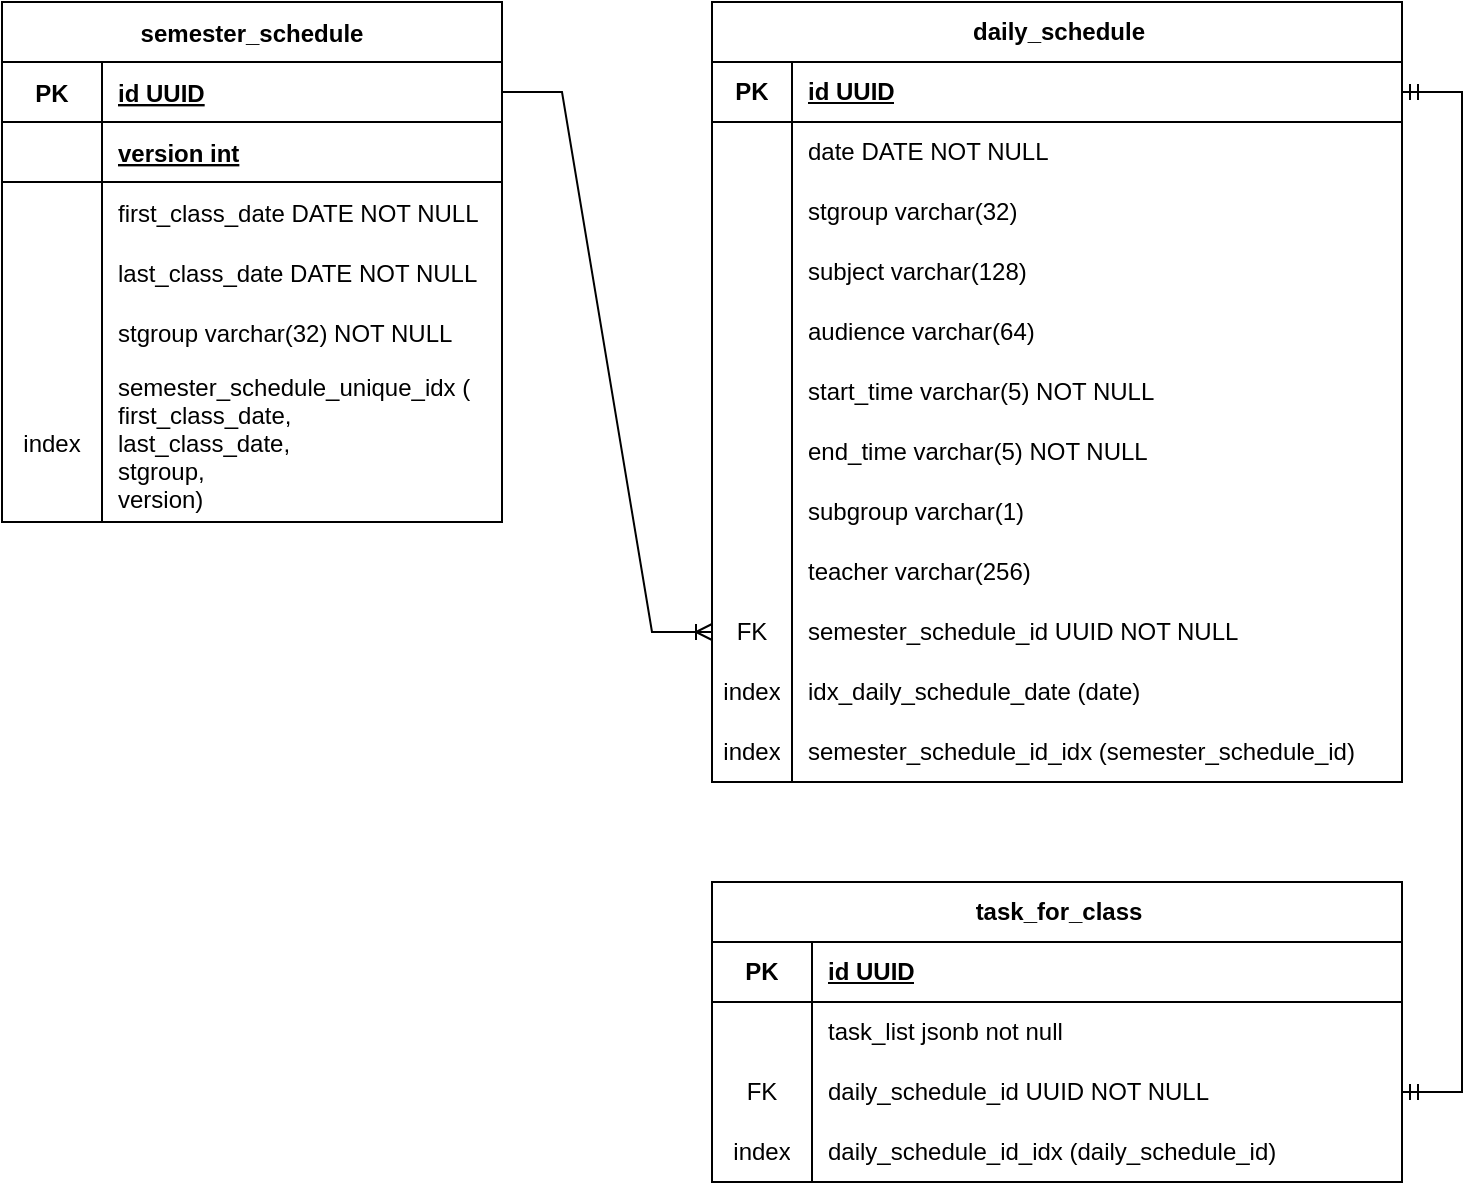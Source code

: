 <mxfile version="26.2.13" pages="3">
  <diagram id="R2lEEEUBdFMjLlhIrx00" name="Процесс - тестирование">
    <mxGraphModel dx="2307" dy="1137" grid="1" gridSize="10" guides="1" tooltips="1" connect="1" arrows="1" fold="1" page="1" pageScale="1" pageWidth="850" pageHeight="1100" math="0" shadow="0" extFonts="Permanent Marker^https://fonts.googleapis.com/css?family=Permanent+Marker">
      <root>
        <mxCell id="0" />
        <mxCell id="1" parent="0" />
        <mxCell id="C-vyLk0tnHw3VtMMgP7b-23" value="semester_schedule" style="shape=table;startSize=30;container=1;collapsible=1;childLayout=tableLayout;fixedRows=1;rowLines=0;fontStyle=1;align=center;resizeLast=1;" parent="1" vertex="1">
          <mxGeometry x="70" width="250" height="260" as="geometry" />
        </mxCell>
        <mxCell id="C-vyLk0tnHw3VtMMgP7b-24" value="" style="shape=partialRectangle;collapsible=0;dropTarget=0;pointerEvents=0;fillColor=none;points=[[0,0.5],[1,0.5]];portConstraint=eastwest;top=0;left=0;right=0;bottom=1;" parent="C-vyLk0tnHw3VtMMgP7b-23" vertex="1">
          <mxGeometry y="30" width="250" height="30" as="geometry" />
        </mxCell>
        <mxCell id="C-vyLk0tnHw3VtMMgP7b-25" value="PK" style="shape=partialRectangle;overflow=hidden;connectable=0;fillColor=none;top=0;left=0;bottom=0;right=0;fontStyle=1;" parent="C-vyLk0tnHw3VtMMgP7b-24" vertex="1">
          <mxGeometry width="50" height="30" as="geometry">
            <mxRectangle width="50" height="30" as="alternateBounds" />
          </mxGeometry>
        </mxCell>
        <mxCell id="C-vyLk0tnHw3VtMMgP7b-26" value="id UUID" style="shape=partialRectangle;overflow=hidden;connectable=0;fillColor=none;top=0;left=0;bottom=0;right=0;align=left;spacingLeft=6;fontStyle=5;" parent="C-vyLk0tnHw3VtMMgP7b-24" vertex="1">
          <mxGeometry x="50" width="200" height="30" as="geometry">
            <mxRectangle width="200" height="30" as="alternateBounds" />
          </mxGeometry>
        </mxCell>
        <mxCell id="PoRK4r6GPPvf_bqcSz-H-5" value="" style="shape=partialRectangle;collapsible=0;dropTarget=0;pointerEvents=0;fillColor=none;points=[[0,0.5],[1,0.5]];portConstraint=eastwest;top=0;left=0;right=0;bottom=1;" parent="C-vyLk0tnHw3VtMMgP7b-23" vertex="1">
          <mxGeometry y="60" width="250" height="30" as="geometry" />
        </mxCell>
        <mxCell id="PoRK4r6GPPvf_bqcSz-H-6" value="" style="shape=partialRectangle;overflow=hidden;connectable=0;fillColor=none;top=0;left=0;bottom=0;right=0;fontStyle=1;" parent="PoRK4r6GPPvf_bqcSz-H-5" vertex="1">
          <mxGeometry width="50" height="30" as="geometry">
            <mxRectangle width="50" height="30" as="alternateBounds" />
          </mxGeometry>
        </mxCell>
        <mxCell id="PoRK4r6GPPvf_bqcSz-H-7" value="version int" style="shape=partialRectangle;overflow=hidden;connectable=0;fillColor=none;top=0;left=0;bottom=0;right=0;align=left;spacingLeft=6;fontStyle=5;" parent="PoRK4r6GPPvf_bqcSz-H-5" vertex="1">
          <mxGeometry x="50" width="200" height="30" as="geometry">
            <mxRectangle width="200" height="30" as="alternateBounds" />
          </mxGeometry>
        </mxCell>
        <mxCell id="C-vyLk0tnHw3VtMMgP7b-27" value="" style="shape=partialRectangle;collapsible=0;dropTarget=0;pointerEvents=0;fillColor=none;points=[[0,0.5],[1,0.5]];portConstraint=eastwest;top=0;left=0;right=0;bottom=0;" parent="C-vyLk0tnHw3VtMMgP7b-23" vertex="1">
          <mxGeometry y="90" width="250" height="30" as="geometry" />
        </mxCell>
        <mxCell id="C-vyLk0tnHw3VtMMgP7b-28" value="" style="shape=partialRectangle;overflow=hidden;connectable=0;fillColor=none;top=0;left=0;bottom=0;right=0;" parent="C-vyLk0tnHw3VtMMgP7b-27" vertex="1">
          <mxGeometry width="50" height="30" as="geometry">
            <mxRectangle width="50" height="30" as="alternateBounds" />
          </mxGeometry>
        </mxCell>
        <mxCell id="C-vyLk0tnHw3VtMMgP7b-29" value="first_class_date DATE NOT NULL" style="shape=partialRectangle;overflow=hidden;connectable=0;fillColor=none;top=0;left=0;bottom=0;right=0;align=left;spacingLeft=6;" parent="C-vyLk0tnHw3VtMMgP7b-27" vertex="1">
          <mxGeometry x="50" width="200" height="30" as="geometry">
            <mxRectangle width="200" height="30" as="alternateBounds" />
          </mxGeometry>
        </mxCell>
        <mxCell id="PoRK4r6GPPvf_bqcSz-H-2" value="" style="shape=partialRectangle;collapsible=0;dropTarget=0;pointerEvents=0;fillColor=none;points=[[0,0.5],[1,0.5]];portConstraint=eastwest;top=0;left=0;right=0;bottom=0;" parent="C-vyLk0tnHw3VtMMgP7b-23" vertex="1">
          <mxGeometry y="120" width="250" height="30" as="geometry" />
        </mxCell>
        <mxCell id="PoRK4r6GPPvf_bqcSz-H-3" value="" style="shape=partialRectangle;overflow=hidden;connectable=0;fillColor=none;top=0;left=0;bottom=0;right=0;" parent="PoRK4r6GPPvf_bqcSz-H-2" vertex="1">
          <mxGeometry width="50" height="30" as="geometry">
            <mxRectangle width="50" height="30" as="alternateBounds" />
          </mxGeometry>
        </mxCell>
        <mxCell id="PoRK4r6GPPvf_bqcSz-H-4" value="last_class_date DATE NOT NULL" style="shape=partialRectangle;overflow=hidden;connectable=0;fillColor=none;top=0;left=0;bottom=0;right=0;align=left;spacingLeft=6;" parent="PoRK4r6GPPvf_bqcSz-H-2" vertex="1">
          <mxGeometry x="50" width="200" height="30" as="geometry">
            <mxRectangle width="200" height="30" as="alternateBounds" />
          </mxGeometry>
        </mxCell>
        <mxCell id="wPsL_RN02ype4l79hEWy-14" value="" style="shape=partialRectangle;collapsible=0;dropTarget=0;pointerEvents=0;fillColor=none;points=[[0,0.5],[1,0.5]];portConstraint=eastwest;top=0;left=0;right=0;bottom=0;" parent="C-vyLk0tnHw3VtMMgP7b-23" vertex="1">
          <mxGeometry y="150" width="250" height="30" as="geometry" />
        </mxCell>
        <mxCell id="wPsL_RN02ype4l79hEWy-15" value="" style="shape=partialRectangle;overflow=hidden;connectable=0;fillColor=none;top=0;left=0;bottom=0;right=0;" parent="wPsL_RN02ype4l79hEWy-14" vertex="1">
          <mxGeometry width="50" height="30" as="geometry">
            <mxRectangle width="50" height="30" as="alternateBounds" />
          </mxGeometry>
        </mxCell>
        <mxCell id="wPsL_RN02ype4l79hEWy-16" value="stgroup varchar(32) NOT NULL" style="shape=partialRectangle;overflow=hidden;connectable=0;fillColor=none;top=0;left=0;bottom=0;right=0;align=left;spacingLeft=6;" parent="wPsL_RN02ype4l79hEWy-14" vertex="1">
          <mxGeometry x="50" width="200" height="30" as="geometry">
            <mxRectangle width="200" height="30" as="alternateBounds" />
          </mxGeometry>
        </mxCell>
        <mxCell id="wPsL_RN02ype4l79hEWy-18" value="" style="shape=partialRectangle;collapsible=0;dropTarget=0;pointerEvents=0;fillColor=none;points=[[0,0.5],[1,0.5]];portConstraint=eastwest;top=0;left=0;right=0;bottom=0;" parent="C-vyLk0tnHw3VtMMgP7b-23" vertex="1">
          <mxGeometry y="180" width="250" height="80" as="geometry" />
        </mxCell>
        <mxCell id="wPsL_RN02ype4l79hEWy-19" value="index" style="shape=partialRectangle;overflow=hidden;connectable=0;fillColor=none;top=0;left=0;bottom=0;right=0;" parent="wPsL_RN02ype4l79hEWy-18" vertex="1">
          <mxGeometry width="50" height="80" as="geometry">
            <mxRectangle width="50" height="80" as="alternateBounds" />
          </mxGeometry>
        </mxCell>
        <mxCell id="wPsL_RN02ype4l79hEWy-20" value="semester_schedule_unique_idx (&#xa;first_class_date, &#xa;last_class_date,&#xa;stgroup, &#xa;version)" style="shape=partialRectangle;overflow=hidden;connectable=0;fillColor=none;top=0;left=0;bottom=0;right=0;align=left;spacingLeft=6;" parent="wPsL_RN02ype4l79hEWy-18" vertex="1">
          <mxGeometry x="50" width="200" height="80" as="geometry">
            <mxRectangle width="200" height="80" as="alternateBounds" />
          </mxGeometry>
        </mxCell>
        <mxCell id="wPsL_RN02ype4l79hEWy-36" value="daily_schedule" style="shape=table;startSize=30;container=1;collapsible=1;childLayout=tableLayout;fixedRows=1;rowLines=0;fontStyle=1;align=center;resizeLast=1;html=1;" parent="1" vertex="1">
          <mxGeometry x="425" width="345" height="390" as="geometry" />
        </mxCell>
        <mxCell id="wPsL_RN02ype4l79hEWy-37" value="" style="shape=tableRow;horizontal=0;startSize=0;swimlaneHead=0;swimlaneBody=0;fillColor=none;collapsible=0;dropTarget=0;points=[[0,0.5],[1,0.5]];portConstraint=eastwest;top=0;left=0;right=0;bottom=1;" parent="wPsL_RN02ype4l79hEWy-36" vertex="1">
          <mxGeometry y="30" width="345" height="30" as="geometry" />
        </mxCell>
        <mxCell id="wPsL_RN02ype4l79hEWy-38" value="PK" style="shape=partialRectangle;connectable=0;fillColor=none;top=0;left=0;bottom=0;right=0;fontStyle=1;overflow=hidden;whiteSpace=wrap;html=1;" parent="wPsL_RN02ype4l79hEWy-37" vertex="1">
          <mxGeometry width="40" height="30" as="geometry">
            <mxRectangle width="40" height="30" as="alternateBounds" />
          </mxGeometry>
        </mxCell>
        <mxCell id="wPsL_RN02ype4l79hEWy-39" value="id UUID" style="shape=partialRectangle;connectable=0;fillColor=none;top=0;left=0;bottom=0;right=0;align=left;spacingLeft=6;fontStyle=5;overflow=hidden;whiteSpace=wrap;html=1;" parent="wPsL_RN02ype4l79hEWy-37" vertex="1">
          <mxGeometry x="40" width="305" height="30" as="geometry">
            <mxRectangle width="305" height="30" as="alternateBounds" />
          </mxGeometry>
        </mxCell>
        <mxCell id="wPsL_RN02ype4l79hEWy-40" value="" style="shape=tableRow;horizontal=0;startSize=0;swimlaneHead=0;swimlaneBody=0;fillColor=none;collapsible=0;dropTarget=0;points=[[0,0.5],[1,0.5]];portConstraint=eastwest;top=0;left=0;right=0;bottom=0;" parent="wPsL_RN02ype4l79hEWy-36" vertex="1">
          <mxGeometry y="60" width="345" height="30" as="geometry" />
        </mxCell>
        <mxCell id="wPsL_RN02ype4l79hEWy-41" value="" style="shape=partialRectangle;connectable=0;fillColor=none;top=0;left=0;bottom=0;right=0;editable=1;overflow=hidden;whiteSpace=wrap;html=1;" parent="wPsL_RN02ype4l79hEWy-40" vertex="1">
          <mxGeometry width="40" height="30" as="geometry">
            <mxRectangle width="40" height="30" as="alternateBounds" />
          </mxGeometry>
        </mxCell>
        <mxCell id="wPsL_RN02ype4l79hEWy-42" value="date DATE NOT NULL" style="shape=partialRectangle;connectable=0;fillColor=none;top=0;left=0;bottom=0;right=0;align=left;spacingLeft=6;overflow=hidden;whiteSpace=wrap;html=1;" parent="wPsL_RN02ype4l79hEWy-40" vertex="1">
          <mxGeometry x="40" width="305" height="30" as="geometry">
            <mxRectangle width="305" height="30" as="alternateBounds" />
          </mxGeometry>
        </mxCell>
        <mxCell id="wPsL_RN02ype4l79hEWy-43" value="" style="shape=tableRow;horizontal=0;startSize=0;swimlaneHead=0;swimlaneBody=0;fillColor=none;collapsible=0;dropTarget=0;points=[[0,0.5],[1,0.5]];portConstraint=eastwest;top=0;left=0;right=0;bottom=0;" parent="wPsL_RN02ype4l79hEWy-36" vertex="1">
          <mxGeometry y="90" width="345" height="30" as="geometry" />
        </mxCell>
        <mxCell id="wPsL_RN02ype4l79hEWy-44" value="" style="shape=partialRectangle;connectable=0;fillColor=none;top=0;left=0;bottom=0;right=0;editable=1;overflow=hidden;whiteSpace=wrap;html=1;" parent="wPsL_RN02ype4l79hEWy-43" vertex="1">
          <mxGeometry width="40" height="30" as="geometry">
            <mxRectangle width="40" height="30" as="alternateBounds" />
          </mxGeometry>
        </mxCell>
        <mxCell id="wPsL_RN02ype4l79hEWy-45" value="stgroup varchar(32)" style="shape=partialRectangle;connectable=0;fillColor=none;top=0;left=0;bottom=0;right=0;align=left;spacingLeft=6;overflow=hidden;whiteSpace=wrap;html=1;" parent="wPsL_RN02ype4l79hEWy-43" vertex="1">
          <mxGeometry x="40" width="305" height="30" as="geometry">
            <mxRectangle width="305" height="30" as="alternateBounds" />
          </mxGeometry>
        </mxCell>
        <mxCell id="wPsL_RN02ype4l79hEWy-46" value="" style="shape=tableRow;horizontal=0;startSize=0;swimlaneHead=0;swimlaneBody=0;fillColor=none;collapsible=0;dropTarget=0;points=[[0,0.5],[1,0.5]];portConstraint=eastwest;top=0;left=0;right=0;bottom=0;" parent="wPsL_RN02ype4l79hEWy-36" vertex="1">
          <mxGeometry y="120" width="345" height="30" as="geometry" />
        </mxCell>
        <mxCell id="wPsL_RN02ype4l79hEWy-47" value="" style="shape=partialRectangle;connectable=0;fillColor=none;top=0;left=0;bottom=0;right=0;editable=1;overflow=hidden;whiteSpace=wrap;html=1;" parent="wPsL_RN02ype4l79hEWy-46" vertex="1">
          <mxGeometry width="40" height="30" as="geometry">
            <mxRectangle width="40" height="30" as="alternateBounds" />
          </mxGeometry>
        </mxCell>
        <mxCell id="wPsL_RN02ype4l79hEWy-48" value="subject varchar(128)" style="shape=partialRectangle;connectable=0;fillColor=none;top=0;left=0;bottom=0;right=0;align=left;spacingLeft=6;overflow=hidden;whiteSpace=wrap;html=1;" parent="wPsL_RN02ype4l79hEWy-46" vertex="1">
          <mxGeometry x="40" width="305" height="30" as="geometry">
            <mxRectangle width="305" height="30" as="alternateBounds" />
          </mxGeometry>
        </mxCell>
        <mxCell id="wPsL_RN02ype4l79hEWy-49" value="" style="shape=tableRow;horizontal=0;startSize=0;swimlaneHead=0;swimlaneBody=0;fillColor=none;collapsible=0;dropTarget=0;points=[[0,0.5],[1,0.5]];portConstraint=eastwest;top=0;left=0;right=0;bottom=0;" parent="wPsL_RN02ype4l79hEWy-36" vertex="1">
          <mxGeometry y="150" width="345" height="30" as="geometry" />
        </mxCell>
        <mxCell id="wPsL_RN02ype4l79hEWy-50" value="" style="shape=partialRectangle;connectable=0;fillColor=none;top=0;left=0;bottom=0;right=0;editable=1;overflow=hidden;whiteSpace=wrap;html=1;" parent="wPsL_RN02ype4l79hEWy-49" vertex="1">
          <mxGeometry width="40" height="30" as="geometry">
            <mxRectangle width="40" height="30" as="alternateBounds" />
          </mxGeometry>
        </mxCell>
        <mxCell id="wPsL_RN02ype4l79hEWy-51" value="audience varchar(64)" style="shape=partialRectangle;connectable=0;fillColor=none;top=0;left=0;bottom=0;right=0;align=left;spacingLeft=6;overflow=hidden;whiteSpace=wrap;html=1;" parent="wPsL_RN02ype4l79hEWy-49" vertex="1">
          <mxGeometry x="40" width="305" height="30" as="geometry">
            <mxRectangle width="305" height="30" as="alternateBounds" />
          </mxGeometry>
        </mxCell>
        <mxCell id="wPsL_RN02ype4l79hEWy-52" value="" style="shape=tableRow;horizontal=0;startSize=0;swimlaneHead=0;swimlaneBody=0;fillColor=none;collapsible=0;dropTarget=0;points=[[0,0.5],[1,0.5]];portConstraint=eastwest;top=0;left=0;right=0;bottom=0;" parent="wPsL_RN02ype4l79hEWy-36" vertex="1">
          <mxGeometry y="180" width="345" height="30" as="geometry" />
        </mxCell>
        <mxCell id="wPsL_RN02ype4l79hEWy-53" value="" style="shape=partialRectangle;connectable=0;fillColor=none;top=0;left=0;bottom=0;right=0;editable=1;overflow=hidden;whiteSpace=wrap;html=1;" parent="wPsL_RN02ype4l79hEWy-52" vertex="1">
          <mxGeometry width="40" height="30" as="geometry">
            <mxRectangle width="40" height="30" as="alternateBounds" />
          </mxGeometry>
        </mxCell>
        <mxCell id="wPsL_RN02ype4l79hEWy-54" value="start_time varchar(5) NOT NULL" style="shape=partialRectangle;connectable=0;fillColor=none;top=0;left=0;bottom=0;right=0;align=left;spacingLeft=6;overflow=hidden;whiteSpace=wrap;html=1;" parent="wPsL_RN02ype4l79hEWy-52" vertex="1">
          <mxGeometry x="40" width="305" height="30" as="geometry">
            <mxRectangle width="305" height="30" as="alternateBounds" />
          </mxGeometry>
        </mxCell>
        <mxCell id="wPsL_RN02ype4l79hEWy-55" value="" style="shape=tableRow;horizontal=0;startSize=0;swimlaneHead=0;swimlaneBody=0;fillColor=none;collapsible=0;dropTarget=0;points=[[0,0.5],[1,0.5]];portConstraint=eastwest;top=0;left=0;right=0;bottom=0;" parent="wPsL_RN02ype4l79hEWy-36" vertex="1">
          <mxGeometry y="210" width="345" height="30" as="geometry" />
        </mxCell>
        <mxCell id="wPsL_RN02ype4l79hEWy-56" value="" style="shape=partialRectangle;connectable=0;fillColor=none;top=0;left=0;bottom=0;right=0;editable=1;overflow=hidden;whiteSpace=wrap;html=1;" parent="wPsL_RN02ype4l79hEWy-55" vertex="1">
          <mxGeometry width="40" height="30" as="geometry">
            <mxRectangle width="40" height="30" as="alternateBounds" />
          </mxGeometry>
        </mxCell>
        <mxCell id="wPsL_RN02ype4l79hEWy-57" value="end_time varchar(5) NOT NULL" style="shape=partialRectangle;connectable=0;fillColor=none;top=0;left=0;bottom=0;right=0;align=left;spacingLeft=6;overflow=hidden;whiteSpace=wrap;html=1;" parent="wPsL_RN02ype4l79hEWy-55" vertex="1">
          <mxGeometry x="40" width="305" height="30" as="geometry">
            <mxRectangle width="305" height="30" as="alternateBounds" />
          </mxGeometry>
        </mxCell>
        <mxCell id="wPsL_RN02ype4l79hEWy-58" value="" style="shape=tableRow;horizontal=0;startSize=0;swimlaneHead=0;swimlaneBody=0;fillColor=none;collapsible=0;dropTarget=0;points=[[0,0.5],[1,0.5]];portConstraint=eastwest;top=0;left=0;right=0;bottom=0;" parent="wPsL_RN02ype4l79hEWy-36" vertex="1">
          <mxGeometry y="240" width="345" height="30" as="geometry" />
        </mxCell>
        <mxCell id="wPsL_RN02ype4l79hEWy-59" value="" style="shape=partialRectangle;connectable=0;fillColor=none;top=0;left=0;bottom=0;right=0;editable=1;overflow=hidden;whiteSpace=wrap;html=1;" parent="wPsL_RN02ype4l79hEWy-58" vertex="1">
          <mxGeometry width="40" height="30" as="geometry">
            <mxRectangle width="40" height="30" as="alternateBounds" />
          </mxGeometry>
        </mxCell>
        <mxCell id="wPsL_RN02ype4l79hEWy-60" value="subgroup varchar(1)" style="shape=partialRectangle;connectable=0;fillColor=none;top=0;left=0;bottom=0;right=0;align=left;spacingLeft=6;overflow=hidden;whiteSpace=wrap;html=1;" parent="wPsL_RN02ype4l79hEWy-58" vertex="1">
          <mxGeometry x="40" width="305" height="30" as="geometry">
            <mxRectangle width="305" height="30" as="alternateBounds" />
          </mxGeometry>
        </mxCell>
        <mxCell id="wPsL_RN02ype4l79hEWy-61" value="" style="shape=tableRow;horizontal=0;startSize=0;swimlaneHead=0;swimlaneBody=0;fillColor=none;collapsible=0;dropTarget=0;points=[[0,0.5],[1,0.5]];portConstraint=eastwest;top=0;left=0;right=0;bottom=0;" parent="wPsL_RN02ype4l79hEWy-36" vertex="1">
          <mxGeometry y="270" width="345" height="30" as="geometry" />
        </mxCell>
        <mxCell id="wPsL_RN02ype4l79hEWy-62" value="" style="shape=partialRectangle;connectable=0;fillColor=none;top=0;left=0;bottom=0;right=0;editable=1;overflow=hidden;whiteSpace=wrap;html=1;" parent="wPsL_RN02ype4l79hEWy-61" vertex="1">
          <mxGeometry width="40" height="30" as="geometry">
            <mxRectangle width="40" height="30" as="alternateBounds" />
          </mxGeometry>
        </mxCell>
        <mxCell id="wPsL_RN02ype4l79hEWy-63" value="teacher varchar(256)" style="shape=partialRectangle;connectable=0;fillColor=none;top=0;left=0;bottom=0;right=0;align=left;spacingLeft=6;overflow=hidden;whiteSpace=wrap;html=1;" parent="wPsL_RN02ype4l79hEWy-61" vertex="1">
          <mxGeometry x="40" width="305" height="30" as="geometry">
            <mxRectangle width="305" height="30" as="alternateBounds" />
          </mxGeometry>
        </mxCell>
        <mxCell id="wPsL_RN02ype4l79hEWy-64" value="" style="shape=tableRow;horizontal=0;startSize=0;swimlaneHead=0;swimlaneBody=0;fillColor=none;collapsible=0;dropTarget=0;points=[[0,0.5],[1,0.5]];portConstraint=eastwest;top=0;left=0;right=0;bottom=0;" parent="wPsL_RN02ype4l79hEWy-36" vertex="1">
          <mxGeometry y="300" width="345" height="30" as="geometry" />
        </mxCell>
        <mxCell id="wPsL_RN02ype4l79hEWy-65" value="FK" style="shape=partialRectangle;connectable=0;fillColor=none;top=0;left=0;bottom=0;right=0;editable=1;overflow=hidden;whiteSpace=wrap;html=1;" parent="wPsL_RN02ype4l79hEWy-64" vertex="1">
          <mxGeometry width="40" height="30" as="geometry">
            <mxRectangle width="40" height="30" as="alternateBounds" />
          </mxGeometry>
        </mxCell>
        <mxCell id="wPsL_RN02ype4l79hEWy-66" value="semester_schedule_id UUID NOT NULL" style="shape=partialRectangle;connectable=0;fillColor=none;top=0;left=0;bottom=0;right=0;align=left;spacingLeft=6;overflow=hidden;whiteSpace=wrap;html=1;" parent="wPsL_RN02ype4l79hEWy-64" vertex="1">
          <mxGeometry x="40" width="305" height="30" as="geometry">
            <mxRectangle width="305" height="30" as="alternateBounds" />
          </mxGeometry>
        </mxCell>
        <mxCell id="wPsL_RN02ype4l79hEWy-68" value="" style="shape=tableRow;horizontal=0;startSize=0;swimlaneHead=0;swimlaneBody=0;fillColor=none;collapsible=0;dropTarget=0;points=[[0,0.5],[1,0.5]];portConstraint=eastwest;top=0;left=0;right=0;bottom=0;" parent="wPsL_RN02ype4l79hEWy-36" vertex="1">
          <mxGeometry y="330" width="345" height="30" as="geometry" />
        </mxCell>
        <mxCell id="wPsL_RN02ype4l79hEWy-69" value="index" style="shape=partialRectangle;connectable=0;fillColor=none;top=0;left=0;bottom=0;right=0;editable=1;overflow=hidden;whiteSpace=wrap;html=1;" parent="wPsL_RN02ype4l79hEWy-68" vertex="1">
          <mxGeometry width="40" height="30" as="geometry">
            <mxRectangle width="40" height="30" as="alternateBounds" />
          </mxGeometry>
        </mxCell>
        <mxCell id="wPsL_RN02ype4l79hEWy-70" value="idx_daily_schedule_date (date)" style="shape=partialRectangle;connectable=0;fillColor=none;top=0;left=0;bottom=0;right=0;align=left;spacingLeft=6;overflow=hidden;whiteSpace=wrap;html=1;" parent="wPsL_RN02ype4l79hEWy-68" vertex="1">
          <mxGeometry x="40" width="305" height="30" as="geometry">
            <mxRectangle width="305" height="30" as="alternateBounds" />
          </mxGeometry>
        </mxCell>
        <mxCell id="wPsL_RN02ype4l79hEWy-118" value="" style="shape=tableRow;horizontal=0;startSize=0;swimlaneHead=0;swimlaneBody=0;fillColor=none;collapsible=0;dropTarget=0;points=[[0,0.5],[1,0.5]];portConstraint=eastwest;top=0;left=0;right=0;bottom=0;" parent="wPsL_RN02ype4l79hEWy-36" vertex="1">
          <mxGeometry y="360" width="345" height="30" as="geometry" />
        </mxCell>
        <mxCell id="wPsL_RN02ype4l79hEWy-119" value="index" style="shape=partialRectangle;connectable=0;fillColor=none;top=0;left=0;bottom=0;right=0;editable=1;overflow=hidden;whiteSpace=wrap;html=1;" parent="wPsL_RN02ype4l79hEWy-118" vertex="1">
          <mxGeometry width="40" height="30" as="geometry">
            <mxRectangle width="40" height="30" as="alternateBounds" />
          </mxGeometry>
        </mxCell>
        <mxCell id="wPsL_RN02ype4l79hEWy-120" value="semester_schedule_id_idx (semester_schedule_id)" style="shape=partialRectangle;connectable=0;fillColor=none;top=0;left=0;bottom=0;right=0;align=left;spacingLeft=6;overflow=hidden;whiteSpace=wrap;html=1;" parent="wPsL_RN02ype4l79hEWy-118" vertex="1">
          <mxGeometry x="40" width="305" height="30" as="geometry">
            <mxRectangle width="305" height="30" as="alternateBounds" />
          </mxGeometry>
        </mxCell>
        <mxCell id="wPsL_RN02ype4l79hEWy-67" value="" style="edgeStyle=entityRelationEdgeStyle;fontSize=12;html=1;endArrow=ERoneToMany;rounded=0;exitX=1;exitY=0.5;exitDx=0;exitDy=0;entryX=0;entryY=0.5;entryDx=0;entryDy=0;" parent="1" source="C-vyLk0tnHw3VtMMgP7b-24" target="wPsL_RN02ype4l79hEWy-64" edge="1">
          <mxGeometry width="100" height="100" relative="1" as="geometry">
            <mxPoint x="420" y="310" as="sourcePoint" />
            <mxPoint x="520" y="210" as="targetPoint" />
          </mxGeometry>
        </mxCell>
        <mxCell id="wPsL_RN02ype4l79hEWy-71" value="task_for_class" style="shape=table;startSize=30;container=1;collapsible=1;childLayout=tableLayout;fixedRows=1;rowLines=0;fontStyle=1;align=center;resizeLast=1;html=1;" parent="1" vertex="1">
          <mxGeometry x="425" y="440" width="345" height="150" as="geometry" />
        </mxCell>
        <mxCell id="wPsL_RN02ype4l79hEWy-72" value="" style="shape=tableRow;horizontal=0;startSize=0;swimlaneHead=0;swimlaneBody=0;fillColor=none;collapsible=0;dropTarget=0;points=[[0,0.5],[1,0.5]];portConstraint=eastwest;top=0;left=0;right=0;bottom=1;" parent="wPsL_RN02ype4l79hEWy-71" vertex="1">
          <mxGeometry y="30" width="345" height="30" as="geometry" />
        </mxCell>
        <mxCell id="wPsL_RN02ype4l79hEWy-73" value="PK" style="shape=partialRectangle;connectable=0;fillColor=none;top=0;left=0;bottom=0;right=0;fontStyle=1;overflow=hidden;whiteSpace=wrap;html=1;" parent="wPsL_RN02ype4l79hEWy-72" vertex="1">
          <mxGeometry width="50" height="30" as="geometry">
            <mxRectangle width="50" height="30" as="alternateBounds" />
          </mxGeometry>
        </mxCell>
        <mxCell id="wPsL_RN02ype4l79hEWy-74" value="id UUID" style="shape=partialRectangle;connectable=0;fillColor=none;top=0;left=0;bottom=0;right=0;align=left;spacingLeft=6;fontStyle=5;overflow=hidden;whiteSpace=wrap;html=1;" parent="wPsL_RN02ype4l79hEWy-72" vertex="1">
          <mxGeometry x="50" width="295" height="30" as="geometry">
            <mxRectangle width="295" height="30" as="alternateBounds" />
          </mxGeometry>
        </mxCell>
        <mxCell id="wPsL_RN02ype4l79hEWy-75" value="" style="shape=tableRow;horizontal=0;startSize=0;swimlaneHead=0;swimlaneBody=0;fillColor=none;collapsible=0;dropTarget=0;points=[[0,0.5],[1,0.5]];portConstraint=eastwest;top=0;left=0;right=0;bottom=0;" parent="wPsL_RN02ype4l79hEWy-71" vertex="1">
          <mxGeometry y="60" width="345" height="30" as="geometry" />
        </mxCell>
        <mxCell id="wPsL_RN02ype4l79hEWy-76" value="" style="shape=partialRectangle;connectable=0;fillColor=none;top=0;left=0;bottom=0;right=0;editable=1;overflow=hidden;whiteSpace=wrap;html=1;" parent="wPsL_RN02ype4l79hEWy-75" vertex="1">
          <mxGeometry width="50" height="30" as="geometry">
            <mxRectangle width="50" height="30" as="alternateBounds" />
          </mxGeometry>
        </mxCell>
        <mxCell id="wPsL_RN02ype4l79hEWy-77" value="task_list jsonb not null" style="shape=partialRectangle;connectable=0;fillColor=none;top=0;left=0;bottom=0;right=0;align=left;spacingLeft=6;overflow=hidden;whiteSpace=wrap;html=1;" parent="wPsL_RN02ype4l79hEWy-75" vertex="1">
          <mxGeometry x="50" width="295" height="30" as="geometry">
            <mxRectangle width="295" height="30" as="alternateBounds" />
          </mxGeometry>
        </mxCell>
        <mxCell id="wPsL_RN02ype4l79hEWy-78" value="" style="shape=tableRow;horizontal=0;startSize=0;swimlaneHead=0;swimlaneBody=0;fillColor=none;collapsible=0;dropTarget=0;points=[[0,0.5],[1,0.5]];portConstraint=eastwest;top=0;left=0;right=0;bottom=0;" parent="wPsL_RN02ype4l79hEWy-71" vertex="1">
          <mxGeometry y="90" width="345" height="30" as="geometry" />
        </mxCell>
        <mxCell id="wPsL_RN02ype4l79hEWy-79" value="FK" style="shape=partialRectangle;connectable=0;fillColor=none;top=0;left=0;bottom=0;right=0;editable=1;overflow=hidden;whiteSpace=wrap;html=1;" parent="wPsL_RN02ype4l79hEWy-78" vertex="1">
          <mxGeometry width="50" height="30" as="geometry">
            <mxRectangle width="50" height="30" as="alternateBounds" />
          </mxGeometry>
        </mxCell>
        <mxCell id="wPsL_RN02ype4l79hEWy-80" value="daily_schedule_id UUID NOT NULL" style="shape=partialRectangle;connectable=0;fillColor=none;top=0;left=0;bottom=0;right=0;align=left;spacingLeft=6;overflow=hidden;whiteSpace=wrap;html=1;" parent="wPsL_RN02ype4l79hEWy-78" vertex="1">
          <mxGeometry x="50" width="295" height="30" as="geometry">
            <mxRectangle width="295" height="30" as="alternateBounds" />
          </mxGeometry>
        </mxCell>
        <mxCell id="wPsL_RN02ype4l79hEWy-81" value="" style="shape=tableRow;horizontal=0;startSize=0;swimlaneHead=0;swimlaneBody=0;fillColor=none;collapsible=0;dropTarget=0;points=[[0,0.5],[1,0.5]];portConstraint=eastwest;top=0;left=0;right=0;bottom=0;" parent="wPsL_RN02ype4l79hEWy-71" vertex="1">
          <mxGeometry y="120" width="345" height="30" as="geometry" />
        </mxCell>
        <mxCell id="wPsL_RN02ype4l79hEWy-82" value="index" style="shape=partialRectangle;connectable=0;fillColor=none;top=0;left=0;bottom=0;right=0;editable=1;overflow=hidden;whiteSpace=wrap;html=1;" parent="wPsL_RN02ype4l79hEWy-81" vertex="1">
          <mxGeometry width="50" height="30" as="geometry">
            <mxRectangle width="50" height="30" as="alternateBounds" />
          </mxGeometry>
        </mxCell>
        <mxCell id="wPsL_RN02ype4l79hEWy-83" value="daily_schedule_id_idx (daily_schedule_id)" style="shape=partialRectangle;connectable=0;fillColor=none;top=0;left=0;bottom=0;right=0;align=left;spacingLeft=6;overflow=hidden;whiteSpace=wrap;html=1;" parent="wPsL_RN02ype4l79hEWy-81" vertex="1">
          <mxGeometry x="50" width="295" height="30" as="geometry">
            <mxRectangle width="295" height="30" as="alternateBounds" />
          </mxGeometry>
        </mxCell>
        <mxCell id="wPsL_RN02ype4l79hEWy-122" value="" style="edgeStyle=entityRelationEdgeStyle;fontSize=12;html=1;endArrow=ERmandOne;startArrow=ERmandOne;rounded=0;entryX=1;entryY=0.5;entryDx=0;entryDy=0;exitX=1;exitY=0.5;exitDx=0;exitDy=0;" parent="1" source="wPsL_RN02ype4l79hEWy-78" target="wPsL_RN02ype4l79hEWy-37" edge="1">
          <mxGeometry width="100" height="100" relative="1" as="geometry">
            <mxPoint x="370" y="350" as="sourcePoint" />
            <mxPoint x="470" y="250" as="targetPoint" />
          </mxGeometry>
        </mxCell>
      </root>
    </mxGraphModel>
  </diagram>
  <diagram id="8EXSFfo9VZZwwdG8EsXP" name="Процесс - Авторизация и аутентификация">
    <mxGraphModel dx="1480" dy="1137" grid="1" gridSize="10" guides="1" tooltips="1" connect="1" arrows="1" fold="1" page="1" pageScale="1" pageWidth="827" pageHeight="1169" math="0" shadow="0">
      <root>
        <mxCell id="0" />
        <mxCell id="1" parent="0" />
        <mxCell id="a3AxFkHAkIM3Rwu8njGW-1" value="user" style="shape=table;startSize=30;container=1;collapsible=1;childLayout=tableLayout;fixedRows=1;rowLines=0;fontStyle=1;align=center;resizeLast=1;" vertex="1" parent="1">
          <mxGeometry x="1274" y="375" width="330" height="210" as="geometry" />
        </mxCell>
        <mxCell id="a3AxFkHAkIM3Rwu8njGW-2" value="" style="shape=partialRectangle;collapsible=0;dropTarget=0;pointerEvents=0;fillColor=none;points=[[0,0.5],[1,0.5]];portConstraint=eastwest;top=0;left=0;right=0;bottom=1;" vertex="1" parent="a3AxFkHAkIM3Rwu8njGW-1">
          <mxGeometry y="30" width="330" height="30" as="geometry" />
        </mxCell>
        <mxCell id="a3AxFkHAkIM3Rwu8njGW-3" value="PK" style="shape=partialRectangle;overflow=hidden;connectable=0;fillColor=none;top=0;left=0;bottom=0;right=0;fontStyle=1;" vertex="1" parent="a3AxFkHAkIM3Rwu8njGW-2">
          <mxGeometry width="50" height="30" as="geometry">
            <mxRectangle width="50" height="30" as="alternateBounds" />
          </mxGeometry>
        </mxCell>
        <mxCell id="a3AxFkHAkIM3Rwu8njGW-4" value="id UUID" style="shape=partialRectangle;overflow=hidden;connectable=0;fillColor=none;top=0;left=0;bottom=0;right=0;align=left;spacingLeft=6;fontStyle=5;" vertex="1" parent="a3AxFkHAkIM3Rwu8njGW-2">
          <mxGeometry x="50" width="280" height="30" as="geometry">
            <mxRectangle width="280" height="30" as="alternateBounds" />
          </mxGeometry>
        </mxCell>
        <mxCell id="a3AxFkHAkIM3Rwu8njGW-5" value="" style="shape=partialRectangle;collapsible=0;dropTarget=0;pointerEvents=0;fillColor=none;points=[[0,0.5],[1,0.5]];portConstraint=eastwest;top=0;left=0;right=0;bottom=0;" vertex="1" parent="a3AxFkHAkIM3Rwu8njGW-1">
          <mxGeometry y="60" width="330" height="30" as="geometry" />
        </mxCell>
        <mxCell id="a3AxFkHAkIM3Rwu8njGW-6" value="" style="shape=partialRectangle;overflow=hidden;connectable=0;fillColor=none;top=0;left=0;bottom=0;right=0;" vertex="1" parent="a3AxFkHAkIM3Rwu8njGW-5">
          <mxGeometry width="50" height="30" as="geometry">
            <mxRectangle width="50" height="30" as="alternateBounds" />
          </mxGeometry>
        </mxCell>
        <mxCell id="a3AxFkHAkIM3Rwu8njGW-7" value="email varchar(255) NOT NULL" style="shape=partialRectangle;overflow=hidden;connectable=0;fillColor=none;top=0;left=0;bottom=0;right=0;align=left;spacingLeft=6;" vertex="1" parent="a3AxFkHAkIM3Rwu8njGW-5">
          <mxGeometry x="50" width="280" height="30" as="geometry">
            <mxRectangle width="280" height="30" as="alternateBounds" />
          </mxGeometry>
        </mxCell>
        <mxCell id="a3AxFkHAkIM3Rwu8njGW-8" value="" style="shape=partialRectangle;collapsible=0;dropTarget=0;pointerEvents=0;fillColor=none;points=[[0,0.5],[1,0.5]];portConstraint=eastwest;top=0;left=0;right=0;bottom=0;" vertex="1" parent="a3AxFkHAkIM3Rwu8njGW-1">
          <mxGeometry y="90" width="330" height="30" as="geometry" />
        </mxCell>
        <mxCell id="a3AxFkHAkIM3Rwu8njGW-9" value="" style="shape=partialRectangle;overflow=hidden;connectable=0;fillColor=none;top=0;left=0;bottom=0;right=0;" vertex="1" parent="a3AxFkHAkIM3Rwu8njGW-8">
          <mxGeometry width="50" height="30" as="geometry">
            <mxRectangle width="50" height="30" as="alternateBounds" />
          </mxGeometry>
        </mxCell>
        <mxCell id="a3AxFkHAkIM3Rwu8njGW-10" value="username varchar(255) UNIQUE NOT NULL" style="shape=partialRectangle;overflow=hidden;connectable=0;fillColor=none;top=0;left=0;bottom=0;right=0;align=left;spacingLeft=6;" vertex="1" parent="a3AxFkHAkIM3Rwu8njGW-8">
          <mxGeometry x="50" width="280" height="30" as="geometry">
            <mxRectangle width="280" height="30" as="alternateBounds" />
          </mxGeometry>
        </mxCell>
        <mxCell id="a3AxFkHAkIM3Rwu8njGW-11" value="" style="shape=partialRectangle;collapsible=0;dropTarget=0;pointerEvents=0;fillColor=none;points=[[0,0.5],[1,0.5]];portConstraint=eastwest;top=0;left=0;right=0;bottom=0;" vertex="1" parent="a3AxFkHAkIM3Rwu8njGW-1">
          <mxGeometry y="120" width="330" height="30" as="geometry" />
        </mxCell>
        <mxCell id="a3AxFkHAkIM3Rwu8njGW-12" value="" style="shape=partialRectangle;overflow=hidden;connectable=0;fillColor=none;top=0;left=0;bottom=0;right=0;" vertex="1" parent="a3AxFkHAkIM3Rwu8njGW-11">
          <mxGeometry width="50" height="30" as="geometry">
            <mxRectangle width="50" height="30" as="alternateBounds" />
          </mxGeometry>
        </mxCell>
        <mxCell id="a3AxFkHAkIM3Rwu8njGW-13" value="password varchar(255) NOT NULL" style="shape=partialRectangle;overflow=hidden;connectable=0;fillColor=none;top=0;left=0;bottom=0;right=0;align=left;spacingLeft=6;" vertex="1" parent="a3AxFkHAkIM3Rwu8njGW-11">
          <mxGeometry x="50" width="280" height="30" as="geometry">
            <mxRectangle width="280" height="30" as="alternateBounds" />
          </mxGeometry>
        </mxCell>
        <mxCell id="a3AxFkHAkIM3Rwu8njGW-14" style="shape=partialRectangle;collapsible=0;dropTarget=0;pointerEvents=0;fillColor=none;points=[[0,0.5],[1,0.5]];portConstraint=eastwest;top=0;left=0;right=0;bottom=0;" vertex="1" parent="a3AxFkHAkIM3Rwu8njGW-1">
          <mxGeometry y="150" width="330" height="30" as="geometry" />
        </mxCell>
        <mxCell id="a3AxFkHAkIM3Rwu8njGW-15" style="shape=partialRectangle;overflow=hidden;connectable=0;fillColor=none;top=0;left=0;bottom=0;right=0;" vertex="1" parent="a3AxFkHAkIM3Rwu8njGW-14">
          <mxGeometry width="50" height="30" as="geometry">
            <mxRectangle width="50" height="30" as="alternateBounds" />
          </mxGeometry>
        </mxCell>
        <mxCell id="a3AxFkHAkIM3Rwu8njGW-16" value="role varchar(16) NOT NULL" style="shape=partialRectangle;overflow=hidden;connectable=0;fillColor=none;top=0;left=0;bottom=0;right=0;align=left;spacingLeft=6;" vertex="1" parent="a3AxFkHAkIM3Rwu8njGW-14">
          <mxGeometry x="50" width="280" height="30" as="geometry">
            <mxRectangle width="280" height="30" as="alternateBounds" />
          </mxGeometry>
        </mxCell>
        <mxCell id="a3AxFkHAkIM3Rwu8njGW-17" value="" style="shape=partialRectangle;collapsible=0;dropTarget=0;pointerEvents=0;fillColor=none;points=[[0,0.5],[1,0.5]];portConstraint=eastwest;top=0;left=0;right=0;bottom=0;" vertex="1" parent="a3AxFkHAkIM3Rwu8njGW-1">
          <mxGeometry y="180" width="330" height="30" as="geometry" />
        </mxCell>
        <mxCell id="a3AxFkHAkIM3Rwu8njGW-18" value="index" style="shape=partialRectangle;overflow=hidden;connectable=0;fillColor=none;top=0;left=0;bottom=0;right=0;" vertex="1" parent="a3AxFkHAkIM3Rwu8njGW-17">
          <mxGeometry width="50" height="30" as="geometry">
            <mxRectangle width="50" height="30" as="alternateBounds" />
          </mxGeometry>
        </mxCell>
        <mxCell id="a3AxFkHAkIM3Rwu8njGW-19" value="user_idx (username, email)" style="shape=partialRectangle;overflow=hidden;connectable=0;fillColor=none;top=0;left=0;bottom=0;right=0;align=left;spacingLeft=6;" vertex="1" parent="a3AxFkHAkIM3Rwu8njGW-17">
          <mxGeometry x="50" width="280" height="30" as="geometry">
            <mxRectangle width="280" height="30" as="alternateBounds" />
          </mxGeometry>
        </mxCell>
        <mxCell id="a3AxFkHAkIM3Rwu8njGW-20" value="student" style="shape=table;startSize=30;container=1;collapsible=1;childLayout=tableLayout;fixedRows=1;rowLines=0;fontStyle=1;align=center;resizeLast=1;" vertex="1" parent="1">
          <mxGeometry x="1194" y="85" width="330" height="115" as="geometry" />
        </mxCell>
        <mxCell id="a3AxFkHAkIM3Rwu8njGW-21" style="shape=partialRectangle;collapsible=0;dropTarget=0;pointerEvents=0;fillColor=none;points=[[0,0.5],[1,0.5]];portConstraint=eastwest;top=0;left=0;right=0;bottom=0;" vertex="1" parent="a3AxFkHAkIM3Rwu8njGW-20">
          <mxGeometry y="30" width="330" height="30" as="geometry" />
        </mxCell>
        <mxCell id="a3AxFkHAkIM3Rwu8njGW-22" style="shape=partialRectangle;overflow=hidden;connectable=0;fillColor=none;top=0;left=0;bottom=0;right=0;" vertex="1" parent="a3AxFkHAkIM3Rwu8njGW-21">
          <mxGeometry width="50" height="30" as="geometry">
            <mxRectangle width="50" height="30" as="alternateBounds" />
          </mxGeometry>
        </mxCell>
        <mxCell id="a3AxFkHAkIM3Rwu8njGW-23" value="student_group VARCHAR(15)" style="shape=partialRectangle;overflow=hidden;connectable=0;fillColor=none;top=0;left=0;bottom=0;right=0;align=left;spacingLeft=6;" vertex="1" parent="a3AxFkHAkIM3Rwu8njGW-21">
          <mxGeometry x="50" width="280" height="30" as="geometry">
            <mxRectangle width="280" height="30" as="alternateBounds" />
          </mxGeometry>
        </mxCell>
        <mxCell id="a3AxFkHAkIM3Rwu8njGW-24" style="shape=partialRectangle;collapsible=0;dropTarget=0;pointerEvents=0;fillColor=none;points=[[0,0.5],[1,0.5]];portConstraint=eastwest;top=0;left=0;right=0;bottom=0;" vertex="1" parent="a3AxFkHAkIM3Rwu8njGW-20">
          <mxGeometry y="60" width="330" height="25" as="geometry" />
        </mxCell>
        <mxCell id="a3AxFkHAkIM3Rwu8njGW-25" style="shape=partialRectangle;overflow=hidden;connectable=0;fillColor=none;top=0;left=0;bottom=0;right=0;" vertex="1" parent="a3AxFkHAkIM3Rwu8njGW-24">
          <mxGeometry width="50" height="25" as="geometry">
            <mxRectangle width="50" height="25" as="alternateBounds" />
          </mxGeometry>
        </mxCell>
        <mxCell id="a3AxFkHAkIM3Rwu8njGW-26" value="card_id NUMERIC" style="shape=partialRectangle;overflow=hidden;connectable=0;fillColor=none;top=0;left=0;bottom=0;right=0;align=left;spacingLeft=6;" vertex="1" parent="a3AxFkHAkIM3Rwu8njGW-24">
          <mxGeometry x="50" width="280" height="25" as="geometry">
            <mxRectangle width="280" height="25" as="alternateBounds" />
          </mxGeometry>
        </mxCell>
        <mxCell id="a3AxFkHAkIM3Rwu8njGW-27" value="" style="shape=partialRectangle;collapsible=0;dropTarget=0;pointerEvents=0;fillColor=none;points=[[0,0.5],[1,0.5]];portConstraint=eastwest;top=0;left=0;right=0;bottom=0;" vertex="1" parent="a3AxFkHAkIM3Rwu8njGW-20">
          <mxGeometry y="85" width="330" height="30" as="geometry" />
        </mxCell>
        <mxCell id="a3AxFkHAkIM3Rwu8njGW-28" value="index" style="shape=partialRectangle;overflow=hidden;connectable=0;fillColor=none;top=0;left=0;bottom=0;right=0;" vertex="1" parent="a3AxFkHAkIM3Rwu8njGW-27">
          <mxGeometry width="50" height="30" as="geometry">
            <mxRectangle width="50" height="30" as="alternateBounds" />
          </mxGeometry>
        </mxCell>
        <mxCell id="a3AxFkHAkIM3Rwu8njGW-29" value="student_idx (student_group, card_id)" style="shape=partialRectangle;overflow=hidden;connectable=0;fillColor=none;top=0;left=0;bottom=0;right=0;align=left;spacingLeft=6;" vertex="1" parent="a3AxFkHAkIM3Rwu8njGW-27">
          <mxGeometry x="50" width="280" height="30" as="geometry">
            <mxRectangle width="280" height="30" as="alternateBounds" />
          </mxGeometry>
        </mxCell>
        <mxCell id="a3AxFkHAkIM3Rwu8njGW-30" value="" style="edgeStyle=entityRelationEdgeStyle;fontSize=12;html=1;endArrow=ERmandOne;startArrow=ERmandOne;rounded=0;exitX=0;exitY=0.5;exitDx=0;exitDy=0;entryX=1;entryY=0.5;entryDx=0;entryDy=0;" edge="1" parent="1" source="a3AxFkHAkIM3Rwu8njGW-2" target="a3AxFkHAkIM3Rwu8njGW-47">
          <mxGeometry width="100" height="100" relative="1" as="geometry">
            <mxPoint x="844" y="755" as="sourcePoint" />
            <mxPoint x="944" y="655" as="targetPoint" />
          </mxGeometry>
        </mxCell>
        <mxCell id="a3AxFkHAkIM3Rwu8njGW-31" value="person" style="shape=table;startSize=30;container=1;collapsible=1;childLayout=tableLayout;fixedRows=1;rowLines=0;fontStyle=1;align=center;resizeLast=1;" vertex="1" parent="1">
          <mxGeometry x="884" y="225" width="330" height="210" as="geometry" />
        </mxCell>
        <mxCell id="a3AxFkHAkIM3Rwu8njGW-32" value="" style="shape=partialRectangle;collapsible=0;dropTarget=0;pointerEvents=0;fillColor=none;points=[[0,0.5],[1,0.5]];portConstraint=eastwest;top=0;left=0;right=0;bottom=1;" vertex="1" parent="a3AxFkHAkIM3Rwu8njGW-31">
          <mxGeometry y="30" width="330" height="30" as="geometry" />
        </mxCell>
        <mxCell id="a3AxFkHAkIM3Rwu8njGW-33" value="PK" style="shape=partialRectangle;overflow=hidden;connectable=0;fillColor=none;top=0;left=0;bottom=0;right=0;fontStyle=1;" vertex="1" parent="a3AxFkHAkIM3Rwu8njGW-32">
          <mxGeometry width="50" height="30" as="geometry">
            <mxRectangle width="50" height="30" as="alternateBounds" />
          </mxGeometry>
        </mxCell>
        <mxCell id="a3AxFkHAkIM3Rwu8njGW-34" value="id UUID" style="shape=partialRectangle;overflow=hidden;connectable=0;fillColor=none;top=0;left=0;bottom=0;right=0;align=left;spacingLeft=6;fontStyle=5;" vertex="1" parent="a3AxFkHAkIM3Rwu8njGW-32">
          <mxGeometry x="50" width="280" height="30" as="geometry">
            <mxRectangle width="280" height="30" as="alternateBounds" />
          </mxGeometry>
        </mxCell>
        <mxCell id="a3AxFkHAkIM3Rwu8njGW-35" value="" style="shape=partialRectangle;collapsible=0;dropTarget=0;pointerEvents=0;fillColor=none;points=[[0,0.5],[1,0.5]];portConstraint=eastwest;top=0;left=0;right=0;bottom=0;" vertex="1" parent="a3AxFkHAkIM3Rwu8njGW-31">
          <mxGeometry y="60" width="330" height="30" as="geometry" />
        </mxCell>
        <mxCell id="a3AxFkHAkIM3Rwu8njGW-36" value="" style="shape=partialRectangle;overflow=hidden;connectable=0;fillColor=none;top=0;left=0;bottom=0;right=0;" vertex="1" parent="a3AxFkHAkIM3Rwu8njGW-35">
          <mxGeometry width="50" height="30" as="geometry">
            <mxRectangle width="50" height="30" as="alternateBounds" />
          </mxGeometry>
        </mxCell>
        <mxCell id="a3AxFkHAkIM3Rwu8njGW-37" value="name VARCHAR(128)" style="shape=partialRectangle;overflow=hidden;connectable=0;fillColor=none;top=0;left=0;bottom=0;right=0;align=left;spacingLeft=6;" vertex="1" parent="a3AxFkHAkIM3Rwu8njGW-35">
          <mxGeometry x="50" width="280" height="30" as="geometry">
            <mxRectangle width="280" height="30" as="alternateBounds" />
          </mxGeometry>
        </mxCell>
        <mxCell id="a3AxFkHAkIM3Rwu8njGW-38" value="" style="shape=partialRectangle;collapsible=0;dropTarget=0;pointerEvents=0;fillColor=none;points=[[0,0.5],[1,0.5]];portConstraint=eastwest;top=0;left=0;right=0;bottom=0;" vertex="1" parent="a3AxFkHAkIM3Rwu8njGW-31">
          <mxGeometry y="90" width="330" height="30" as="geometry" />
        </mxCell>
        <mxCell id="a3AxFkHAkIM3Rwu8njGW-39" value="" style="shape=partialRectangle;overflow=hidden;connectable=0;fillColor=none;top=0;left=0;bottom=0;right=0;" vertex="1" parent="a3AxFkHAkIM3Rwu8njGW-38">
          <mxGeometry width="50" height="30" as="geometry">
            <mxRectangle width="50" height="30" as="alternateBounds" />
          </mxGeometry>
        </mxCell>
        <mxCell id="a3AxFkHAkIM3Rwu8njGW-40" value="surname VARCHAR(128)" style="shape=partialRectangle;overflow=hidden;connectable=0;fillColor=none;top=0;left=0;bottom=0;right=0;align=left;spacingLeft=6;" vertex="1" parent="a3AxFkHAkIM3Rwu8njGW-38">
          <mxGeometry x="50" width="280" height="30" as="geometry">
            <mxRectangle width="280" height="30" as="alternateBounds" />
          </mxGeometry>
        </mxCell>
        <mxCell id="a3AxFkHAkIM3Rwu8njGW-41" value="" style="shape=partialRectangle;collapsible=0;dropTarget=0;pointerEvents=0;fillColor=none;points=[[0,0.5],[1,0.5]];portConstraint=eastwest;top=0;left=0;right=0;bottom=0;" vertex="1" parent="a3AxFkHAkIM3Rwu8njGW-31">
          <mxGeometry y="120" width="330" height="30" as="geometry" />
        </mxCell>
        <mxCell id="a3AxFkHAkIM3Rwu8njGW-42" value="" style="shape=partialRectangle;overflow=hidden;connectable=0;fillColor=none;top=0;left=0;bottom=0;right=0;" vertex="1" parent="a3AxFkHAkIM3Rwu8njGW-41">
          <mxGeometry width="50" height="30" as="geometry">
            <mxRectangle width="50" height="30" as="alternateBounds" />
          </mxGeometry>
        </mxCell>
        <mxCell id="a3AxFkHAkIM3Rwu8njGW-43" value="patronymic VARCHAR(128)" style="shape=partialRectangle;overflow=hidden;connectable=0;fillColor=none;top=0;left=0;bottom=0;right=0;align=left;spacingLeft=6;" vertex="1" parent="a3AxFkHAkIM3Rwu8njGW-41">
          <mxGeometry x="50" width="280" height="30" as="geometry">
            <mxRectangle width="280" height="30" as="alternateBounds" />
          </mxGeometry>
        </mxCell>
        <mxCell id="a3AxFkHAkIM3Rwu8njGW-44" style="shape=partialRectangle;collapsible=0;dropTarget=0;pointerEvents=0;fillColor=none;points=[[0,0.5],[1,0.5]];portConstraint=eastwest;top=0;left=0;right=0;bottom=0;" vertex="1" parent="a3AxFkHAkIM3Rwu8njGW-31">
          <mxGeometry y="150" width="330" height="30" as="geometry" />
        </mxCell>
        <mxCell id="a3AxFkHAkIM3Rwu8njGW-45" value="FK" style="shape=partialRectangle;overflow=hidden;connectable=0;fillColor=none;top=0;left=0;bottom=0;right=0;" vertex="1" parent="a3AxFkHAkIM3Rwu8njGW-44">
          <mxGeometry width="50" height="30" as="geometry">
            <mxRectangle width="50" height="30" as="alternateBounds" />
          </mxGeometry>
        </mxCell>
        <mxCell id="a3AxFkHAkIM3Rwu8njGW-46" value="administrative_unit_id UUID" style="shape=partialRectangle;overflow=hidden;connectable=0;fillColor=none;top=0;left=0;bottom=0;right=0;align=left;spacingLeft=6;" vertex="1" parent="a3AxFkHAkIM3Rwu8njGW-44">
          <mxGeometry x="50" width="280" height="30" as="geometry">
            <mxRectangle width="280" height="30" as="alternateBounds" />
          </mxGeometry>
        </mxCell>
        <mxCell id="a3AxFkHAkIM3Rwu8njGW-47" style="shape=partialRectangle;collapsible=0;dropTarget=0;pointerEvents=0;fillColor=none;points=[[0,0.5],[1,0.5]];portConstraint=eastwest;top=0;left=0;right=0;bottom=0;" vertex="1" parent="a3AxFkHAkIM3Rwu8njGW-31">
          <mxGeometry y="180" width="330" height="30" as="geometry" />
        </mxCell>
        <mxCell id="a3AxFkHAkIM3Rwu8njGW-48" value="FK" style="shape=partialRectangle;overflow=hidden;connectable=0;fillColor=none;top=0;left=0;bottom=0;right=0;" vertex="1" parent="a3AxFkHAkIM3Rwu8njGW-47">
          <mxGeometry width="50" height="30" as="geometry">
            <mxRectangle width="50" height="30" as="alternateBounds" />
          </mxGeometry>
        </mxCell>
        <mxCell id="a3AxFkHAkIM3Rwu8njGW-49" value="user_id UUID NOT NULL" style="shape=partialRectangle;overflow=hidden;connectable=0;fillColor=none;top=0;left=0;bottom=0;right=0;align=left;spacingLeft=6;" vertex="1" parent="a3AxFkHAkIM3Rwu8njGW-47">
          <mxGeometry x="50" width="280" height="30" as="geometry">
            <mxRectangle width="280" height="30" as="alternateBounds" />
          </mxGeometry>
        </mxCell>
        <mxCell id="a3AxFkHAkIM3Rwu8njGW-50" value="&amp;lt;&amp;lt;extend&amp;gt;&amp;gt;" style="html=1;verticalAlign=bottom;labelBackgroundColor=none;endArrow=open;endFill=0;dashed=1;rounded=0;exitX=0.516;exitY=0.962;exitDx=0;exitDy=0;entryX=1;entryY=0.5;entryDx=0;entryDy=0;exitPerimeter=0;" edge="1" parent="1" source="a3AxFkHAkIM3Rwu8njGW-27" target="a3AxFkHAkIM3Rwu8njGW-38">
          <mxGeometry x="-0.089" y="-18" width="160" relative="1" as="geometry">
            <mxPoint x="814" y="705" as="sourcePoint" />
            <mxPoint x="1047.02" y="497.01" as="targetPoint" />
            <mxPoint as="offset" />
          </mxGeometry>
        </mxCell>
        <mxCell id="a3AxFkHAkIM3Rwu8njGW-51" value="auditor" style="shape=table;startSize=30;container=1;collapsible=1;childLayout=tableLayout;fixedRows=1;rowLines=0;fontStyle=1;align=center;resizeLast=1;" vertex="1" parent="1">
          <mxGeometry x="1314" y="285" width="340" height="60" as="geometry" />
        </mxCell>
        <mxCell id="a3AxFkHAkIM3Rwu8njGW-52" value="" style="shape=partialRectangle;collapsible=0;dropTarget=0;pointerEvents=0;fillColor=none;points=[[0,0.5],[1,0.5]];portConstraint=eastwest;top=0;left=0;right=0;bottom=0;" vertex="1" parent="a3AxFkHAkIM3Rwu8njGW-51">
          <mxGeometry y="30" width="340" height="30" as="geometry" />
        </mxCell>
        <mxCell id="a3AxFkHAkIM3Rwu8njGW-53" value="" style="shape=partialRectangle;overflow=hidden;connectable=0;fillColor=none;top=0;left=0;bottom=0;right=0;" vertex="1" parent="a3AxFkHAkIM3Rwu8njGW-52">
          <mxGeometry width="50" height="30" as="geometry">
            <mxRectangle width="50" height="30" as="alternateBounds" />
          </mxGeometry>
        </mxCell>
        <mxCell id="a3AxFkHAkIM3Rwu8njGW-54" value="" style="shape=partialRectangle;overflow=hidden;connectable=0;fillColor=none;top=0;left=0;bottom=0;right=0;align=left;spacingLeft=6;" vertex="1" parent="a3AxFkHAkIM3Rwu8njGW-52">
          <mxGeometry x="50" width="290" height="30" as="geometry">
            <mxRectangle width="290" height="30" as="alternateBounds" />
          </mxGeometry>
        </mxCell>
        <mxCell id="a3AxFkHAkIM3Rwu8njGW-55" value="&amp;lt;&amp;lt;extend&amp;gt;&amp;gt;" style="html=1;verticalAlign=bottom;labelBackgroundColor=none;endArrow=open;endFill=0;dashed=1;rounded=0;entryX=1;entryY=0.5;entryDx=0;entryDy=0;exitX=0;exitY=0.5;exitDx=0;exitDy=0;" edge="1" parent="1" source="a3AxFkHAkIM3Rwu8njGW-52" target="a3AxFkHAkIM3Rwu8njGW-38">
          <mxGeometry width="160" relative="1" as="geometry">
            <mxPoint x="684" y="580" as="sourcePoint" />
            <mxPoint x="1229" y="355" as="targetPoint" />
          </mxGeometry>
        </mxCell>
        <mxCell id="a3AxFkHAkIM3Rwu8njGW-56" value="teacher" style="shape=table;startSize=30;container=1;collapsible=1;childLayout=tableLayout;fixedRows=1;rowLines=0;fontStyle=1;align=center;resizeLast=1;" vertex="1" parent="1">
          <mxGeometry x="829" y="55" width="330" height="90" as="geometry" />
        </mxCell>
        <mxCell id="a3AxFkHAkIM3Rwu8njGW-57" style="shape=partialRectangle;collapsible=0;dropTarget=0;pointerEvents=0;fillColor=none;points=[[0,0.5],[1,0.5]];portConstraint=eastwest;top=0;left=0;right=0;bottom=0;" vertex="1" parent="a3AxFkHAkIM3Rwu8njGW-56">
          <mxGeometry y="30" width="330" height="30" as="geometry" />
        </mxCell>
        <mxCell id="a3AxFkHAkIM3Rwu8njGW-58" style="shape=partialRectangle;overflow=hidden;connectable=0;fillColor=none;top=0;left=0;bottom=0;right=0;" vertex="1" parent="a3AxFkHAkIM3Rwu8njGW-57">
          <mxGeometry width="50" height="30" as="geometry">
            <mxRectangle width="50" height="30" as="alternateBounds" />
          </mxGeometry>
        </mxCell>
        <mxCell id="a3AxFkHAkIM3Rwu8njGW-59" value="personnel_number NUMERIC NOT NULL" style="shape=partialRectangle;overflow=hidden;connectable=0;fillColor=none;top=0;left=0;bottom=0;right=0;align=left;spacingLeft=6;" vertex="1" parent="a3AxFkHAkIM3Rwu8njGW-57">
          <mxGeometry x="50" width="280" height="30" as="geometry">
            <mxRectangle width="280" height="30" as="alternateBounds" />
          </mxGeometry>
        </mxCell>
        <mxCell id="a3AxFkHAkIM3Rwu8njGW-60" value="" style="shape=partialRectangle;collapsible=0;dropTarget=0;pointerEvents=0;fillColor=none;points=[[0,0.5],[1,0.5]];portConstraint=eastwest;top=0;left=0;right=0;bottom=0;" vertex="1" parent="a3AxFkHAkIM3Rwu8njGW-56">
          <mxGeometry y="60" width="330" height="30" as="geometry" />
        </mxCell>
        <mxCell id="a3AxFkHAkIM3Rwu8njGW-61" value="index" style="shape=partialRectangle;overflow=hidden;connectable=0;fillColor=none;top=0;left=0;bottom=0;right=0;" vertex="1" parent="a3AxFkHAkIM3Rwu8njGW-60">
          <mxGeometry width="50" height="30" as="geometry">
            <mxRectangle width="50" height="30" as="alternateBounds" />
          </mxGeometry>
        </mxCell>
        <mxCell id="a3AxFkHAkIM3Rwu8njGW-62" value="teacher_idx (administative_unit_id, card_id)" style="shape=partialRectangle;overflow=hidden;connectable=0;fillColor=none;top=0;left=0;bottom=0;right=0;align=left;spacingLeft=6;" vertex="1" parent="a3AxFkHAkIM3Rwu8njGW-60">
          <mxGeometry x="50" width="280" height="30" as="geometry">
            <mxRectangle width="280" height="30" as="alternateBounds" />
          </mxGeometry>
        </mxCell>
        <mxCell id="a3AxFkHAkIM3Rwu8njGW-63" value="&amp;lt;&amp;lt;extend&amp;gt;&amp;gt;" style="html=1;verticalAlign=bottom;labelBackgroundColor=none;endArrow=open;endFill=0;dashed=1;rounded=0;exitX=0.483;exitY=1.129;exitDx=0;exitDy=0;entryX=0.5;entryY=0;entryDx=0;entryDy=0;exitPerimeter=0;" edge="1" parent="1" source="a3AxFkHAkIM3Rwu8njGW-60" target="a3AxFkHAkIM3Rwu8njGW-31">
          <mxGeometry x="0.421" y="29" width="160" relative="1" as="geometry">
            <mxPoint x="1059" y="580" as="sourcePoint" />
            <mxPoint x="1059" y="475" as="targetPoint" />
            <mxPoint as="offset" />
          </mxGeometry>
        </mxCell>
      </root>
    </mxGraphModel>
  </diagram>
  <diagram id="CJITH5plFBMML2mXF_jO" name="Общая схема данных">
    <mxGraphModel dx="1681" dy="2116" grid="1" gridSize="10" guides="1" tooltips="1" connect="1" arrows="1" fold="1" page="1" pageScale="1" pageWidth="827" pageHeight="1169" math="0" shadow="0">
      <root>
        <mxCell id="0" />
        <mxCell id="1" parent="0" />
        <mxCell id="ZgCkQnmmbwtDL1mslKA4-1" value="semester_schedule" style="shape=table;startSize=30;container=1;collapsible=1;childLayout=tableLayout;fixedRows=1;rowLines=0;fontStyle=1;align=center;resizeLast=1;" parent="1" vertex="1">
          <mxGeometry x="-140" y="-2.5" width="250" height="260" as="geometry" />
        </mxCell>
        <mxCell id="ZgCkQnmmbwtDL1mslKA4-2" value="" style="shape=partialRectangle;collapsible=0;dropTarget=0;pointerEvents=0;fillColor=none;points=[[0,0.5],[1,0.5]];portConstraint=eastwest;top=0;left=0;right=0;bottom=1;" parent="ZgCkQnmmbwtDL1mslKA4-1" vertex="1">
          <mxGeometry y="30" width="250" height="30" as="geometry" />
        </mxCell>
        <mxCell id="ZgCkQnmmbwtDL1mslKA4-3" value="PK" style="shape=partialRectangle;overflow=hidden;connectable=0;fillColor=none;top=0;left=0;bottom=0;right=0;fontStyle=1;" parent="ZgCkQnmmbwtDL1mslKA4-2" vertex="1">
          <mxGeometry width="50" height="30" as="geometry">
            <mxRectangle width="50" height="30" as="alternateBounds" />
          </mxGeometry>
        </mxCell>
        <mxCell id="ZgCkQnmmbwtDL1mslKA4-4" value="id UUID" style="shape=partialRectangle;overflow=hidden;connectable=0;fillColor=none;top=0;left=0;bottom=0;right=0;align=left;spacingLeft=6;fontStyle=5;" parent="ZgCkQnmmbwtDL1mslKA4-2" vertex="1">
          <mxGeometry x="50" width="200" height="30" as="geometry">
            <mxRectangle width="200" height="30" as="alternateBounds" />
          </mxGeometry>
        </mxCell>
        <mxCell id="ZgCkQnmmbwtDL1mslKA4-5" value="" style="shape=partialRectangle;collapsible=0;dropTarget=0;pointerEvents=0;fillColor=none;points=[[0,0.5],[1,0.5]];portConstraint=eastwest;top=0;left=0;right=0;bottom=1;" parent="ZgCkQnmmbwtDL1mslKA4-1" vertex="1">
          <mxGeometry y="60" width="250" height="30" as="geometry" />
        </mxCell>
        <mxCell id="ZgCkQnmmbwtDL1mslKA4-6" value="" style="shape=partialRectangle;overflow=hidden;connectable=0;fillColor=none;top=0;left=0;bottom=0;right=0;fontStyle=1;" parent="ZgCkQnmmbwtDL1mslKA4-5" vertex="1">
          <mxGeometry width="50" height="30" as="geometry">
            <mxRectangle width="50" height="30" as="alternateBounds" />
          </mxGeometry>
        </mxCell>
        <mxCell id="ZgCkQnmmbwtDL1mslKA4-7" value="version int" style="shape=partialRectangle;overflow=hidden;connectable=0;fillColor=none;top=0;left=0;bottom=0;right=0;align=left;spacingLeft=6;fontStyle=5;" parent="ZgCkQnmmbwtDL1mslKA4-5" vertex="1">
          <mxGeometry x="50" width="200" height="30" as="geometry">
            <mxRectangle width="200" height="30" as="alternateBounds" />
          </mxGeometry>
        </mxCell>
        <mxCell id="ZgCkQnmmbwtDL1mslKA4-8" value="" style="shape=partialRectangle;collapsible=0;dropTarget=0;pointerEvents=0;fillColor=none;points=[[0,0.5],[1,0.5]];portConstraint=eastwest;top=0;left=0;right=0;bottom=0;" parent="ZgCkQnmmbwtDL1mslKA4-1" vertex="1">
          <mxGeometry y="90" width="250" height="30" as="geometry" />
        </mxCell>
        <mxCell id="ZgCkQnmmbwtDL1mslKA4-9" value="" style="shape=partialRectangle;overflow=hidden;connectable=0;fillColor=none;top=0;left=0;bottom=0;right=0;" parent="ZgCkQnmmbwtDL1mslKA4-8" vertex="1">
          <mxGeometry width="50" height="30" as="geometry">
            <mxRectangle width="50" height="30" as="alternateBounds" />
          </mxGeometry>
        </mxCell>
        <mxCell id="ZgCkQnmmbwtDL1mslKA4-10" value="first_class_date DATE NOT NULL" style="shape=partialRectangle;overflow=hidden;connectable=0;fillColor=none;top=0;left=0;bottom=0;right=0;align=left;spacingLeft=6;" parent="ZgCkQnmmbwtDL1mslKA4-8" vertex="1">
          <mxGeometry x="50" width="200" height="30" as="geometry">
            <mxRectangle width="200" height="30" as="alternateBounds" />
          </mxGeometry>
        </mxCell>
        <mxCell id="ZgCkQnmmbwtDL1mslKA4-11" value="" style="shape=partialRectangle;collapsible=0;dropTarget=0;pointerEvents=0;fillColor=none;points=[[0,0.5],[1,0.5]];portConstraint=eastwest;top=0;left=0;right=0;bottom=0;" parent="ZgCkQnmmbwtDL1mslKA4-1" vertex="1">
          <mxGeometry y="120" width="250" height="30" as="geometry" />
        </mxCell>
        <mxCell id="ZgCkQnmmbwtDL1mslKA4-12" value="" style="shape=partialRectangle;overflow=hidden;connectable=0;fillColor=none;top=0;left=0;bottom=0;right=0;" parent="ZgCkQnmmbwtDL1mslKA4-11" vertex="1">
          <mxGeometry width="50" height="30" as="geometry">
            <mxRectangle width="50" height="30" as="alternateBounds" />
          </mxGeometry>
        </mxCell>
        <mxCell id="ZgCkQnmmbwtDL1mslKA4-13" value="last_class_date DATE NOT NULL" style="shape=partialRectangle;overflow=hidden;connectable=0;fillColor=none;top=0;left=0;bottom=0;right=0;align=left;spacingLeft=6;" parent="ZgCkQnmmbwtDL1mslKA4-11" vertex="1">
          <mxGeometry x="50" width="200" height="30" as="geometry">
            <mxRectangle width="200" height="30" as="alternateBounds" />
          </mxGeometry>
        </mxCell>
        <mxCell id="ZgCkQnmmbwtDL1mslKA4-14" value="" style="shape=partialRectangle;collapsible=0;dropTarget=0;pointerEvents=0;fillColor=none;points=[[0,0.5],[1,0.5]];portConstraint=eastwest;top=0;left=0;right=0;bottom=0;" parent="ZgCkQnmmbwtDL1mslKA4-1" vertex="1">
          <mxGeometry y="150" width="250" height="30" as="geometry" />
        </mxCell>
        <mxCell id="ZgCkQnmmbwtDL1mslKA4-15" value="" style="shape=partialRectangle;overflow=hidden;connectable=0;fillColor=none;top=0;left=0;bottom=0;right=0;" parent="ZgCkQnmmbwtDL1mslKA4-14" vertex="1">
          <mxGeometry width="50" height="30" as="geometry">
            <mxRectangle width="50" height="30" as="alternateBounds" />
          </mxGeometry>
        </mxCell>
        <mxCell id="ZgCkQnmmbwtDL1mslKA4-16" value="stgroup varchar(32) NOT NULL" style="shape=partialRectangle;overflow=hidden;connectable=0;fillColor=none;top=0;left=0;bottom=0;right=0;align=left;spacingLeft=6;" parent="ZgCkQnmmbwtDL1mslKA4-14" vertex="1">
          <mxGeometry x="50" width="200" height="30" as="geometry">
            <mxRectangle width="200" height="30" as="alternateBounds" />
          </mxGeometry>
        </mxCell>
        <mxCell id="ZgCkQnmmbwtDL1mslKA4-17" value="" style="shape=partialRectangle;collapsible=0;dropTarget=0;pointerEvents=0;fillColor=none;points=[[0,0.5],[1,0.5]];portConstraint=eastwest;top=0;left=0;right=0;bottom=0;" parent="ZgCkQnmmbwtDL1mslKA4-1" vertex="1">
          <mxGeometry y="180" width="250" height="80" as="geometry" />
        </mxCell>
        <mxCell id="ZgCkQnmmbwtDL1mslKA4-18" value="index" style="shape=partialRectangle;overflow=hidden;connectable=0;fillColor=none;top=0;left=0;bottom=0;right=0;" parent="ZgCkQnmmbwtDL1mslKA4-17" vertex="1">
          <mxGeometry width="50" height="80" as="geometry">
            <mxRectangle width="50" height="80" as="alternateBounds" />
          </mxGeometry>
        </mxCell>
        <mxCell id="ZgCkQnmmbwtDL1mslKA4-19" value="semester_schedule_unique_idx (&#xa;first_class_date, &#xa;last_class_date,&#xa;stgroup, &#xa;version)" style="shape=partialRectangle;overflow=hidden;connectable=0;fillColor=none;top=0;left=0;bottom=0;right=0;align=left;spacingLeft=6;" parent="ZgCkQnmmbwtDL1mslKA4-17" vertex="1">
          <mxGeometry x="50" width="200" height="80" as="geometry">
            <mxRectangle width="200" height="80" as="alternateBounds" />
          </mxGeometry>
        </mxCell>
        <mxCell id="ZgCkQnmmbwtDL1mslKA4-20" value="daily_schedule" style="shape=table;startSize=30;container=1;collapsible=1;childLayout=tableLayout;fixedRows=1;rowLines=0;fontStyle=1;align=center;resizeLast=1;html=1;" parent="1" vertex="1">
          <mxGeometry x="241" width="345" height="390" as="geometry" />
        </mxCell>
        <mxCell id="ZgCkQnmmbwtDL1mslKA4-21" value="" style="shape=tableRow;horizontal=0;startSize=0;swimlaneHead=0;swimlaneBody=0;fillColor=none;collapsible=0;dropTarget=0;points=[[0,0.5],[1,0.5]];portConstraint=eastwest;top=0;left=0;right=0;bottom=1;" parent="ZgCkQnmmbwtDL1mslKA4-20" vertex="1">
          <mxGeometry y="30" width="345" height="30" as="geometry" />
        </mxCell>
        <mxCell id="ZgCkQnmmbwtDL1mslKA4-22" value="PK" style="shape=partialRectangle;connectable=0;fillColor=none;top=0;left=0;bottom=0;right=0;fontStyle=1;overflow=hidden;whiteSpace=wrap;html=1;" parent="ZgCkQnmmbwtDL1mslKA4-21" vertex="1">
          <mxGeometry width="40" height="30" as="geometry">
            <mxRectangle width="40" height="30" as="alternateBounds" />
          </mxGeometry>
        </mxCell>
        <mxCell id="ZgCkQnmmbwtDL1mslKA4-23" value="id UUID" style="shape=partialRectangle;connectable=0;fillColor=none;top=0;left=0;bottom=0;right=0;align=left;spacingLeft=6;fontStyle=5;overflow=hidden;whiteSpace=wrap;html=1;" parent="ZgCkQnmmbwtDL1mslKA4-21" vertex="1">
          <mxGeometry x="40" width="305" height="30" as="geometry">
            <mxRectangle width="305" height="30" as="alternateBounds" />
          </mxGeometry>
        </mxCell>
        <mxCell id="ZgCkQnmmbwtDL1mslKA4-24" value="" style="shape=tableRow;horizontal=0;startSize=0;swimlaneHead=0;swimlaneBody=0;fillColor=none;collapsible=0;dropTarget=0;points=[[0,0.5],[1,0.5]];portConstraint=eastwest;top=0;left=0;right=0;bottom=0;" parent="ZgCkQnmmbwtDL1mslKA4-20" vertex="1">
          <mxGeometry y="60" width="345" height="30" as="geometry" />
        </mxCell>
        <mxCell id="ZgCkQnmmbwtDL1mslKA4-25" value="" style="shape=partialRectangle;connectable=0;fillColor=none;top=0;left=0;bottom=0;right=0;editable=1;overflow=hidden;whiteSpace=wrap;html=1;" parent="ZgCkQnmmbwtDL1mslKA4-24" vertex="1">
          <mxGeometry width="40" height="30" as="geometry">
            <mxRectangle width="40" height="30" as="alternateBounds" />
          </mxGeometry>
        </mxCell>
        <mxCell id="ZgCkQnmmbwtDL1mslKA4-26" value="date DATE NOT NULL" style="shape=partialRectangle;connectable=0;fillColor=none;top=0;left=0;bottom=0;right=0;align=left;spacingLeft=6;overflow=hidden;whiteSpace=wrap;html=1;" parent="ZgCkQnmmbwtDL1mslKA4-24" vertex="1">
          <mxGeometry x="40" width="305" height="30" as="geometry">
            <mxRectangle width="305" height="30" as="alternateBounds" />
          </mxGeometry>
        </mxCell>
        <mxCell id="ZgCkQnmmbwtDL1mslKA4-27" value="" style="shape=tableRow;horizontal=0;startSize=0;swimlaneHead=0;swimlaneBody=0;fillColor=none;collapsible=0;dropTarget=0;points=[[0,0.5],[1,0.5]];portConstraint=eastwest;top=0;left=0;right=0;bottom=0;" parent="ZgCkQnmmbwtDL1mslKA4-20" vertex="1">
          <mxGeometry y="90" width="345" height="30" as="geometry" />
        </mxCell>
        <mxCell id="ZgCkQnmmbwtDL1mslKA4-28" value="" style="shape=partialRectangle;connectable=0;fillColor=none;top=0;left=0;bottom=0;right=0;editable=1;overflow=hidden;whiteSpace=wrap;html=1;" parent="ZgCkQnmmbwtDL1mslKA4-27" vertex="1">
          <mxGeometry width="40" height="30" as="geometry">
            <mxRectangle width="40" height="30" as="alternateBounds" />
          </mxGeometry>
        </mxCell>
        <mxCell id="ZgCkQnmmbwtDL1mslKA4-29" value="stgroup varchar(32)" style="shape=partialRectangle;connectable=0;fillColor=none;top=0;left=0;bottom=0;right=0;align=left;spacingLeft=6;overflow=hidden;whiteSpace=wrap;html=1;" parent="ZgCkQnmmbwtDL1mslKA4-27" vertex="1">
          <mxGeometry x="40" width="305" height="30" as="geometry">
            <mxRectangle width="305" height="30" as="alternateBounds" />
          </mxGeometry>
        </mxCell>
        <mxCell id="ZgCkQnmmbwtDL1mslKA4-30" value="" style="shape=tableRow;horizontal=0;startSize=0;swimlaneHead=0;swimlaneBody=0;fillColor=none;collapsible=0;dropTarget=0;points=[[0,0.5],[1,0.5]];portConstraint=eastwest;top=0;left=0;right=0;bottom=0;" parent="ZgCkQnmmbwtDL1mslKA4-20" vertex="1">
          <mxGeometry y="120" width="345" height="30" as="geometry" />
        </mxCell>
        <mxCell id="ZgCkQnmmbwtDL1mslKA4-31" value="" style="shape=partialRectangle;connectable=0;fillColor=none;top=0;left=0;bottom=0;right=0;editable=1;overflow=hidden;whiteSpace=wrap;html=1;" parent="ZgCkQnmmbwtDL1mslKA4-30" vertex="1">
          <mxGeometry width="40" height="30" as="geometry">
            <mxRectangle width="40" height="30" as="alternateBounds" />
          </mxGeometry>
        </mxCell>
        <mxCell id="ZgCkQnmmbwtDL1mslKA4-32" value="subject varchar(128)" style="shape=partialRectangle;connectable=0;fillColor=none;top=0;left=0;bottom=0;right=0;align=left;spacingLeft=6;overflow=hidden;whiteSpace=wrap;html=1;" parent="ZgCkQnmmbwtDL1mslKA4-30" vertex="1">
          <mxGeometry x="40" width="305" height="30" as="geometry">
            <mxRectangle width="305" height="30" as="alternateBounds" />
          </mxGeometry>
        </mxCell>
        <mxCell id="ZgCkQnmmbwtDL1mslKA4-33" value="" style="shape=tableRow;horizontal=0;startSize=0;swimlaneHead=0;swimlaneBody=0;fillColor=none;collapsible=0;dropTarget=0;points=[[0,0.5],[1,0.5]];portConstraint=eastwest;top=0;left=0;right=0;bottom=0;" parent="ZgCkQnmmbwtDL1mslKA4-20" vertex="1">
          <mxGeometry y="150" width="345" height="30" as="geometry" />
        </mxCell>
        <mxCell id="ZgCkQnmmbwtDL1mslKA4-34" value="" style="shape=partialRectangle;connectable=0;fillColor=none;top=0;left=0;bottom=0;right=0;editable=1;overflow=hidden;whiteSpace=wrap;html=1;" parent="ZgCkQnmmbwtDL1mslKA4-33" vertex="1">
          <mxGeometry width="40" height="30" as="geometry">
            <mxRectangle width="40" height="30" as="alternateBounds" />
          </mxGeometry>
        </mxCell>
        <mxCell id="ZgCkQnmmbwtDL1mslKA4-35" value="audience varchar(64)" style="shape=partialRectangle;connectable=0;fillColor=none;top=0;left=0;bottom=0;right=0;align=left;spacingLeft=6;overflow=hidden;whiteSpace=wrap;html=1;" parent="ZgCkQnmmbwtDL1mslKA4-33" vertex="1">
          <mxGeometry x="40" width="305" height="30" as="geometry">
            <mxRectangle width="305" height="30" as="alternateBounds" />
          </mxGeometry>
        </mxCell>
        <mxCell id="ZgCkQnmmbwtDL1mslKA4-36" value="" style="shape=tableRow;horizontal=0;startSize=0;swimlaneHead=0;swimlaneBody=0;fillColor=none;collapsible=0;dropTarget=0;points=[[0,0.5],[1,0.5]];portConstraint=eastwest;top=0;left=0;right=0;bottom=0;" parent="ZgCkQnmmbwtDL1mslKA4-20" vertex="1">
          <mxGeometry y="180" width="345" height="30" as="geometry" />
        </mxCell>
        <mxCell id="ZgCkQnmmbwtDL1mslKA4-37" value="" style="shape=partialRectangle;connectable=0;fillColor=none;top=0;left=0;bottom=0;right=0;editable=1;overflow=hidden;whiteSpace=wrap;html=1;" parent="ZgCkQnmmbwtDL1mslKA4-36" vertex="1">
          <mxGeometry width="40" height="30" as="geometry">
            <mxRectangle width="40" height="30" as="alternateBounds" />
          </mxGeometry>
        </mxCell>
        <mxCell id="ZgCkQnmmbwtDL1mslKA4-38" value="start_time varchar(5) NOT NULL" style="shape=partialRectangle;connectable=0;fillColor=none;top=0;left=0;bottom=0;right=0;align=left;spacingLeft=6;overflow=hidden;whiteSpace=wrap;html=1;" parent="ZgCkQnmmbwtDL1mslKA4-36" vertex="1">
          <mxGeometry x="40" width="305" height="30" as="geometry">
            <mxRectangle width="305" height="30" as="alternateBounds" />
          </mxGeometry>
        </mxCell>
        <mxCell id="ZgCkQnmmbwtDL1mslKA4-39" value="" style="shape=tableRow;horizontal=0;startSize=0;swimlaneHead=0;swimlaneBody=0;fillColor=none;collapsible=0;dropTarget=0;points=[[0,0.5],[1,0.5]];portConstraint=eastwest;top=0;left=0;right=0;bottom=0;" parent="ZgCkQnmmbwtDL1mslKA4-20" vertex="1">
          <mxGeometry y="210" width="345" height="30" as="geometry" />
        </mxCell>
        <mxCell id="ZgCkQnmmbwtDL1mslKA4-40" value="" style="shape=partialRectangle;connectable=0;fillColor=none;top=0;left=0;bottom=0;right=0;editable=1;overflow=hidden;whiteSpace=wrap;html=1;" parent="ZgCkQnmmbwtDL1mslKA4-39" vertex="1">
          <mxGeometry width="40" height="30" as="geometry">
            <mxRectangle width="40" height="30" as="alternateBounds" />
          </mxGeometry>
        </mxCell>
        <mxCell id="ZgCkQnmmbwtDL1mslKA4-41" value="end_time varchar(5) NOT NULL" style="shape=partialRectangle;connectable=0;fillColor=none;top=0;left=0;bottom=0;right=0;align=left;spacingLeft=6;overflow=hidden;whiteSpace=wrap;html=1;" parent="ZgCkQnmmbwtDL1mslKA4-39" vertex="1">
          <mxGeometry x="40" width="305" height="30" as="geometry">
            <mxRectangle width="305" height="30" as="alternateBounds" />
          </mxGeometry>
        </mxCell>
        <mxCell id="ZgCkQnmmbwtDL1mslKA4-42" value="" style="shape=tableRow;horizontal=0;startSize=0;swimlaneHead=0;swimlaneBody=0;fillColor=none;collapsible=0;dropTarget=0;points=[[0,0.5],[1,0.5]];portConstraint=eastwest;top=0;left=0;right=0;bottom=0;" parent="ZgCkQnmmbwtDL1mslKA4-20" vertex="1">
          <mxGeometry y="240" width="345" height="30" as="geometry" />
        </mxCell>
        <mxCell id="ZgCkQnmmbwtDL1mslKA4-43" value="" style="shape=partialRectangle;connectable=0;fillColor=none;top=0;left=0;bottom=0;right=0;editable=1;overflow=hidden;whiteSpace=wrap;html=1;" parent="ZgCkQnmmbwtDL1mslKA4-42" vertex="1">
          <mxGeometry width="40" height="30" as="geometry">
            <mxRectangle width="40" height="30" as="alternateBounds" />
          </mxGeometry>
        </mxCell>
        <mxCell id="ZgCkQnmmbwtDL1mslKA4-44" value="subgroup varchar(1)" style="shape=partialRectangle;connectable=0;fillColor=none;top=0;left=0;bottom=0;right=0;align=left;spacingLeft=6;overflow=hidden;whiteSpace=wrap;html=1;" parent="ZgCkQnmmbwtDL1mslKA4-42" vertex="1">
          <mxGeometry x="40" width="305" height="30" as="geometry">
            <mxRectangle width="305" height="30" as="alternateBounds" />
          </mxGeometry>
        </mxCell>
        <mxCell id="ZgCkQnmmbwtDL1mslKA4-45" value="" style="shape=tableRow;horizontal=0;startSize=0;swimlaneHead=0;swimlaneBody=0;fillColor=none;collapsible=0;dropTarget=0;points=[[0,0.5],[1,0.5]];portConstraint=eastwest;top=0;left=0;right=0;bottom=0;" parent="ZgCkQnmmbwtDL1mslKA4-20" vertex="1">
          <mxGeometry y="270" width="345" height="30" as="geometry" />
        </mxCell>
        <mxCell id="ZgCkQnmmbwtDL1mslKA4-46" value="" style="shape=partialRectangle;connectable=0;fillColor=none;top=0;left=0;bottom=0;right=0;editable=1;overflow=hidden;whiteSpace=wrap;html=1;" parent="ZgCkQnmmbwtDL1mslKA4-45" vertex="1">
          <mxGeometry width="40" height="30" as="geometry">
            <mxRectangle width="40" height="30" as="alternateBounds" />
          </mxGeometry>
        </mxCell>
        <mxCell id="ZgCkQnmmbwtDL1mslKA4-47" value="teacher varchar(256)" style="shape=partialRectangle;connectable=0;fillColor=none;top=0;left=0;bottom=0;right=0;align=left;spacingLeft=6;overflow=hidden;whiteSpace=wrap;html=1;" parent="ZgCkQnmmbwtDL1mslKA4-45" vertex="1">
          <mxGeometry x="40" width="305" height="30" as="geometry">
            <mxRectangle width="305" height="30" as="alternateBounds" />
          </mxGeometry>
        </mxCell>
        <mxCell id="ZgCkQnmmbwtDL1mslKA4-48" value="" style="shape=tableRow;horizontal=0;startSize=0;swimlaneHead=0;swimlaneBody=0;fillColor=none;collapsible=0;dropTarget=0;points=[[0,0.5],[1,0.5]];portConstraint=eastwest;top=0;left=0;right=0;bottom=0;" parent="ZgCkQnmmbwtDL1mslKA4-20" vertex="1">
          <mxGeometry y="300" width="345" height="30" as="geometry" />
        </mxCell>
        <mxCell id="ZgCkQnmmbwtDL1mslKA4-49" value="FK" style="shape=partialRectangle;connectable=0;fillColor=none;top=0;left=0;bottom=0;right=0;editable=1;overflow=hidden;whiteSpace=wrap;html=1;" parent="ZgCkQnmmbwtDL1mslKA4-48" vertex="1">
          <mxGeometry width="40" height="30" as="geometry">
            <mxRectangle width="40" height="30" as="alternateBounds" />
          </mxGeometry>
        </mxCell>
        <mxCell id="ZgCkQnmmbwtDL1mslKA4-50" value="semester_schedule_id UUID NOT NULL" style="shape=partialRectangle;connectable=0;fillColor=none;top=0;left=0;bottom=0;right=0;align=left;spacingLeft=6;overflow=hidden;whiteSpace=wrap;html=1;" parent="ZgCkQnmmbwtDL1mslKA4-48" vertex="1">
          <mxGeometry x="40" width="305" height="30" as="geometry">
            <mxRectangle width="305" height="30" as="alternateBounds" />
          </mxGeometry>
        </mxCell>
        <mxCell id="ZgCkQnmmbwtDL1mslKA4-51" value="" style="shape=tableRow;horizontal=0;startSize=0;swimlaneHead=0;swimlaneBody=0;fillColor=none;collapsible=0;dropTarget=0;points=[[0,0.5],[1,0.5]];portConstraint=eastwest;top=0;left=0;right=0;bottom=0;" parent="ZgCkQnmmbwtDL1mslKA4-20" vertex="1">
          <mxGeometry y="330" width="345" height="30" as="geometry" />
        </mxCell>
        <mxCell id="ZgCkQnmmbwtDL1mslKA4-52" value="index" style="shape=partialRectangle;connectable=0;fillColor=none;top=0;left=0;bottom=0;right=0;editable=1;overflow=hidden;whiteSpace=wrap;html=1;" parent="ZgCkQnmmbwtDL1mslKA4-51" vertex="1">
          <mxGeometry width="40" height="30" as="geometry">
            <mxRectangle width="40" height="30" as="alternateBounds" />
          </mxGeometry>
        </mxCell>
        <mxCell id="ZgCkQnmmbwtDL1mslKA4-53" value="idx_daily_schedule_date (date)" style="shape=partialRectangle;connectable=0;fillColor=none;top=0;left=0;bottom=0;right=0;align=left;spacingLeft=6;overflow=hidden;whiteSpace=wrap;html=1;" parent="ZgCkQnmmbwtDL1mslKA4-51" vertex="1">
          <mxGeometry x="40" width="305" height="30" as="geometry">
            <mxRectangle width="305" height="30" as="alternateBounds" />
          </mxGeometry>
        </mxCell>
        <mxCell id="ZgCkQnmmbwtDL1mslKA4-54" value="" style="shape=tableRow;horizontal=0;startSize=0;swimlaneHead=0;swimlaneBody=0;fillColor=none;collapsible=0;dropTarget=0;points=[[0,0.5],[1,0.5]];portConstraint=eastwest;top=0;left=0;right=0;bottom=0;" parent="ZgCkQnmmbwtDL1mslKA4-20" vertex="1">
          <mxGeometry y="360" width="345" height="30" as="geometry" />
        </mxCell>
        <mxCell id="ZgCkQnmmbwtDL1mslKA4-55" value="index" style="shape=partialRectangle;connectable=0;fillColor=none;top=0;left=0;bottom=0;right=0;editable=1;overflow=hidden;whiteSpace=wrap;html=1;" parent="ZgCkQnmmbwtDL1mslKA4-54" vertex="1">
          <mxGeometry width="40" height="30" as="geometry">
            <mxRectangle width="40" height="30" as="alternateBounds" />
          </mxGeometry>
        </mxCell>
        <mxCell id="ZgCkQnmmbwtDL1mslKA4-56" value="semester_schedule_id_idx (semester_schedule_id)" style="shape=partialRectangle;connectable=0;fillColor=none;top=0;left=0;bottom=0;right=0;align=left;spacingLeft=6;overflow=hidden;whiteSpace=wrap;html=1;" parent="ZgCkQnmmbwtDL1mslKA4-54" vertex="1">
          <mxGeometry x="40" width="305" height="30" as="geometry">
            <mxRectangle width="305" height="30" as="alternateBounds" />
          </mxGeometry>
        </mxCell>
        <mxCell id="ZgCkQnmmbwtDL1mslKA4-57" value="" style="edgeStyle=entityRelationEdgeStyle;fontSize=12;html=1;endArrow=ERoneToMany;rounded=0;exitX=1;exitY=0.5;exitDx=0;exitDy=0;entryX=0;entryY=0.5;entryDx=0;entryDy=0;" parent="1" source="ZgCkQnmmbwtDL1mslKA4-2" target="ZgCkQnmmbwtDL1mslKA4-48" edge="1">
          <mxGeometry width="100" height="100" relative="1" as="geometry">
            <mxPoint x="350" y="310" as="sourcePoint" />
            <mxPoint x="450" y="210" as="targetPoint" />
          </mxGeometry>
        </mxCell>
        <mxCell id="ZgCkQnmmbwtDL1mslKA4-58" value="task_for_class" style="shape=table;startSize=30;container=1;collapsible=1;childLayout=tableLayout;fixedRows=1;rowLines=0;fontStyle=1;align=center;resizeLast=1;html=1;" parent="1" vertex="1">
          <mxGeometry x="710" y="70" width="345" height="150" as="geometry" />
        </mxCell>
        <mxCell id="ZgCkQnmmbwtDL1mslKA4-59" value="" style="shape=tableRow;horizontal=0;startSize=0;swimlaneHead=0;swimlaneBody=0;fillColor=none;collapsible=0;dropTarget=0;points=[[0,0.5],[1,0.5]];portConstraint=eastwest;top=0;left=0;right=0;bottom=1;" parent="ZgCkQnmmbwtDL1mslKA4-58" vertex="1">
          <mxGeometry y="30" width="345" height="30" as="geometry" />
        </mxCell>
        <mxCell id="ZgCkQnmmbwtDL1mslKA4-60" value="PK" style="shape=partialRectangle;connectable=0;fillColor=none;top=0;left=0;bottom=0;right=0;fontStyle=1;overflow=hidden;whiteSpace=wrap;html=1;" parent="ZgCkQnmmbwtDL1mslKA4-59" vertex="1">
          <mxGeometry width="50" height="30" as="geometry">
            <mxRectangle width="50" height="30" as="alternateBounds" />
          </mxGeometry>
        </mxCell>
        <mxCell id="ZgCkQnmmbwtDL1mslKA4-61" value="id UUID" style="shape=partialRectangle;connectable=0;fillColor=none;top=0;left=0;bottom=0;right=0;align=left;spacingLeft=6;fontStyle=5;overflow=hidden;whiteSpace=wrap;html=1;" parent="ZgCkQnmmbwtDL1mslKA4-59" vertex="1">
          <mxGeometry x="50" width="295" height="30" as="geometry">
            <mxRectangle width="295" height="30" as="alternateBounds" />
          </mxGeometry>
        </mxCell>
        <mxCell id="ZgCkQnmmbwtDL1mslKA4-62" value="" style="shape=tableRow;horizontal=0;startSize=0;swimlaneHead=0;swimlaneBody=0;fillColor=none;collapsible=0;dropTarget=0;points=[[0,0.5],[1,0.5]];portConstraint=eastwest;top=0;left=0;right=0;bottom=0;" parent="ZgCkQnmmbwtDL1mslKA4-58" vertex="1">
          <mxGeometry y="60" width="345" height="30" as="geometry" />
        </mxCell>
        <mxCell id="ZgCkQnmmbwtDL1mslKA4-63" value="" style="shape=partialRectangle;connectable=0;fillColor=none;top=0;left=0;bottom=0;right=0;editable=1;overflow=hidden;whiteSpace=wrap;html=1;" parent="ZgCkQnmmbwtDL1mslKA4-62" vertex="1">
          <mxGeometry width="50" height="30" as="geometry">
            <mxRectangle width="50" height="30" as="alternateBounds" />
          </mxGeometry>
        </mxCell>
        <mxCell id="ZgCkQnmmbwtDL1mslKA4-64" value="task_list jsonb not null" style="shape=partialRectangle;connectable=0;fillColor=none;top=0;left=0;bottom=0;right=0;align=left;spacingLeft=6;overflow=hidden;whiteSpace=wrap;html=1;" parent="ZgCkQnmmbwtDL1mslKA4-62" vertex="1">
          <mxGeometry x="50" width="295" height="30" as="geometry">
            <mxRectangle width="295" height="30" as="alternateBounds" />
          </mxGeometry>
        </mxCell>
        <mxCell id="ZgCkQnmmbwtDL1mslKA4-65" value="" style="shape=tableRow;horizontal=0;startSize=0;swimlaneHead=0;swimlaneBody=0;fillColor=none;collapsible=0;dropTarget=0;points=[[0,0.5],[1,0.5]];portConstraint=eastwest;top=0;left=0;right=0;bottom=0;" parent="ZgCkQnmmbwtDL1mslKA4-58" vertex="1">
          <mxGeometry y="90" width="345" height="30" as="geometry" />
        </mxCell>
        <mxCell id="ZgCkQnmmbwtDL1mslKA4-66" value="FK" style="shape=partialRectangle;connectable=0;fillColor=none;top=0;left=0;bottom=0;right=0;editable=1;overflow=hidden;whiteSpace=wrap;html=1;" parent="ZgCkQnmmbwtDL1mslKA4-65" vertex="1">
          <mxGeometry width="50" height="30" as="geometry">
            <mxRectangle width="50" height="30" as="alternateBounds" />
          </mxGeometry>
        </mxCell>
        <mxCell id="ZgCkQnmmbwtDL1mslKA4-67" value="daily_schedule_id UUID NOT NULL" style="shape=partialRectangle;connectable=0;fillColor=none;top=0;left=0;bottom=0;right=0;align=left;spacingLeft=6;overflow=hidden;whiteSpace=wrap;html=1;" parent="ZgCkQnmmbwtDL1mslKA4-65" vertex="1">
          <mxGeometry x="50" width="295" height="30" as="geometry">
            <mxRectangle width="295" height="30" as="alternateBounds" />
          </mxGeometry>
        </mxCell>
        <mxCell id="ZgCkQnmmbwtDL1mslKA4-68" value="" style="shape=tableRow;horizontal=0;startSize=0;swimlaneHead=0;swimlaneBody=0;fillColor=none;collapsible=0;dropTarget=0;points=[[0,0.5],[1,0.5]];portConstraint=eastwest;top=0;left=0;right=0;bottom=0;" parent="ZgCkQnmmbwtDL1mslKA4-58" vertex="1">
          <mxGeometry y="120" width="345" height="30" as="geometry" />
        </mxCell>
        <mxCell id="ZgCkQnmmbwtDL1mslKA4-69" value="index" style="shape=partialRectangle;connectable=0;fillColor=none;top=0;left=0;bottom=0;right=0;editable=1;overflow=hidden;whiteSpace=wrap;html=1;" parent="ZgCkQnmmbwtDL1mslKA4-68" vertex="1">
          <mxGeometry width="50" height="30" as="geometry">
            <mxRectangle width="50" height="30" as="alternateBounds" />
          </mxGeometry>
        </mxCell>
        <mxCell id="ZgCkQnmmbwtDL1mslKA4-70" value="daily_schedule_id_idx (daily_schedule_id)" style="shape=partialRectangle;connectable=0;fillColor=none;top=0;left=0;bottom=0;right=0;align=left;spacingLeft=6;overflow=hidden;whiteSpace=wrap;html=1;" parent="ZgCkQnmmbwtDL1mslKA4-68" vertex="1">
          <mxGeometry x="50" width="295" height="30" as="geometry">
            <mxRectangle width="295" height="30" as="alternateBounds" />
          </mxGeometry>
        </mxCell>
        <mxCell id="ZgCkQnmmbwtDL1mslKA4-71" value="" style="edgeStyle=entityRelationEdgeStyle;fontSize=12;html=1;endArrow=ERmandOne;startArrow=ERmandOne;rounded=0;entryX=1;entryY=0.5;entryDx=0;entryDy=0;exitX=0;exitY=0.5;exitDx=0;exitDy=0;" parent="1" source="ZgCkQnmmbwtDL1mslKA4-65" target="ZgCkQnmmbwtDL1mslKA4-21" edge="1">
          <mxGeometry width="100" height="100" relative="1" as="geometry">
            <mxPoint x="300" y="350" as="sourcePoint" />
            <mxPoint x="400" y="250" as="targetPoint" />
            <Array as="points">
              <mxPoint x="680" y="80" />
            </Array>
          </mxGeometry>
        </mxCell>
        <mxCell id="R4tX8Taqunryws1-ej3j-56" value="user" style="shape=table;startSize=30;container=1;collapsible=1;childLayout=tableLayout;fixedRows=1;rowLines=0;fontStyle=1;align=center;resizeLast=1;" parent="1" vertex="1">
          <mxGeometry x="1920" y="360" width="330" height="210" as="geometry" />
        </mxCell>
        <mxCell id="R4tX8Taqunryws1-ej3j-57" value="" style="shape=partialRectangle;collapsible=0;dropTarget=0;pointerEvents=0;fillColor=none;points=[[0,0.5],[1,0.5]];portConstraint=eastwest;top=0;left=0;right=0;bottom=1;" parent="R4tX8Taqunryws1-ej3j-56" vertex="1">
          <mxGeometry y="30" width="330" height="30" as="geometry" />
        </mxCell>
        <mxCell id="R4tX8Taqunryws1-ej3j-58" value="PK" style="shape=partialRectangle;overflow=hidden;connectable=0;fillColor=none;top=0;left=0;bottom=0;right=0;fontStyle=1;" parent="R4tX8Taqunryws1-ej3j-57" vertex="1">
          <mxGeometry width="50" height="30" as="geometry">
            <mxRectangle width="50" height="30" as="alternateBounds" />
          </mxGeometry>
        </mxCell>
        <mxCell id="R4tX8Taqunryws1-ej3j-59" value="id UUID" style="shape=partialRectangle;overflow=hidden;connectable=0;fillColor=none;top=0;left=0;bottom=0;right=0;align=left;spacingLeft=6;fontStyle=5;" parent="R4tX8Taqunryws1-ej3j-57" vertex="1">
          <mxGeometry x="50" width="280" height="30" as="geometry">
            <mxRectangle width="280" height="30" as="alternateBounds" />
          </mxGeometry>
        </mxCell>
        <mxCell id="R4tX8Taqunryws1-ej3j-60" value="" style="shape=partialRectangle;collapsible=0;dropTarget=0;pointerEvents=0;fillColor=none;points=[[0,0.5],[1,0.5]];portConstraint=eastwest;top=0;left=0;right=0;bottom=0;" parent="R4tX8Taqunryws1-ej3j-56" vertex="1">
          <mxGeometry y="60" width="330" height="30" as="geometry" />
        </mxCell>
        <mxCell id="R4tX8Taqunryws1-ej3j-61" value="" style="shape=partialRectangle;overflow=hidden;connectable=0;fillColor=none;top=0;left=0;bottom=0;right=0;" parent="R4tX8Taqunryws1-ej3j-60" vertex="1">
          <mxGeometry width="50" height="30" as="geometry">
            <mxRectangle width="50" height="30" as="alternateBounds" />
          </mxGeometry>
        </mxCell>
        <mxCell id="R4tX8Taqunryws1-ej3j-62" value="email varchar(255) NOT NULL" style="shape=partialRectangle;overflow=hidden;connectable=0;fillColor=none;top=0;left=0;bottom=0;right=0;align=left;spacingLeft=6;" parent="R4tX8Taqunryws1-ej3j-60" vertex="1">
          <mxGeometry x="50" width="280" height="30" as="geometry">
            <mxRectangle width="280" height="30" as="alternateBounds" />
          </mxGeometry>
        </mxCell>
        <mxCell id="R4tX8Taqunryws1-ej3j-63" value="" style="shape=partialRectangle;collapsible=0;dropTarget=0;pointerEvents=0;fillColor=none;points=[[0,0.5],[1,0.5]];portConstraint=eastwest;top=0;left=0;right=0;bottom=0;" parent="R4tX8Taqunryws1-ej3j-56" vertex="1">
          <mxGeometry y="90" width="330" height="30" as="geometry" />
        </mxCell>
        <mxCell id="R4tX8Taqunryws1-ej3j-64" value="" style="shape=partialRectangle;overflow=hidden;connectable=0;fillColor=none;top=0;left=0;bottom=0;right=0;" parent="R4tX8Taqunryws1-ej3j-63" vertex="1">
          <mxGeometry width="50" height="30" as="geometry">
            <mxRectangle width="50" height="30" as="alternateBounds" />
          </mxGeometry>
        </mxCell>
        <mxCell id="R4tX8Taqunryws1-ej3j-65" value="username varchar(255) UNIQUE NOT NULL" style="shape=partialRectangle;overflow=hidden;connectable=0;fillColor=none;top=0;left=0;bottom=0;right=0;align=left;spacingLeft=6;" parent="R4tX8Taqunryws1-ej3j-63" vertex="1">
          <mxGeometry x="50" width="280" height="30" as="geometry">
            <mxRectangle width="280" height="30" as="alternateBounds" />
          </mxGeometry>
        </mxCell>
        <mxCell id="R4tX8Taqunryws1-ej3j-66" value="" style="shape=partialRectangle;collapsible=0;dropTarget=0;pointerEvents=0;fillColor=none;points=[[0,0.5],[1,0.5]];portConstraint=eastwest;top=0;left=0;right=0;bottom=0;" parent="R4tX8Taqunryws1-ej3j-56" vertex="1">
          <mxGeometry y="120" width="330" height="30" as="geometry" />
        </mxCell>
        <mxCell id="R4tX8Taqunryws1-ej3j-67" value="" style="shape=partialRectangle;overflow=hidden;connectable=0;fillColor=none;top=0;left=0;bottom=0;right=0;" parent="R4tX8Taqunryws1-ej3j-66" vertex="1">
          <mxGeometry width="50" height="30" as="geometry">
            <mxRectangle width="50" height="30" as="alternateBounds" />
          </mxGeometry>
        </mxCell>
        <mxCell id="R4tX8Taqunryws1-ej3j-68" value="password varchar(255) NOT NULL" style="shape=partialRectangle;overflow=hidden;connectable=0;fillColor=none;top=0;left=0;bottom=0;right=0;align=left;spacingLeft=6;" parent="R4tX8Taqunryws1-ej3j-66" vertex="1">
          <mxGeometry x="50" width="280" height="30" as="geometry">
            <mxRectangle width="280" height="30" as="alternateBounds" />
          </mxGeometry>
        </mxCell>
        <mxCell id="R4tX8Taqunryws1-ej3j-69" style="shape=partialRectangle;collapsible=0;dropTarget=0;pointerEvents=0;fillColor=none;points=[[0,0.5],[1,0.5]];portConstraint=eastwest;top=0;left=0;right=0;bottom=0;" parent="R4tX8Taqunryws1-ej3j-56" vertex="1">
          <mxGeometry y="150" width="330" height="30" as="geometry" />
        </mxCell>
        <mxCell id="R4tX8Taqunryws1-ej3j-70" style="shape=partialRectangle;overflow=hidden;connectable=0;fillColor=none;top=0;left=0;bottom=0;right=0;" parent="R4tX8Taqunryws1-ej3j-69" vertex="1">
          <mxGeometry width="50" height="30" as="geometry">
            <mxRectangle width="50" height="30" as="alternateBounds" />
          </mxGeometry>
        </mxCell>
        <mxCell id="R4tX8Taqunryws1-ej3j-71" value="role varchar(16) NOT NULL" style="shape=partialRectangle;overflow=hidden;connectable=0;fillColor=none;top=0;left=0;bottom=0;right=0;align=left;spacingLeft=6;" parent="R4tX8Taqunryws1-ej3j-69" vertex="1">
          <mxGeometry x="50" width="280" height="30" as="geometry">
            <mxRectangle width="280" height="30" as="alternateBounds" />
          </mxGeometry>
        </mxCell>
        <mxCell id="R4tX8Taqunryws1-ej3j-72" value="" style="shape=partialRectangle;collapsible=0;dropTarget=0;pointerEvents=0;fillColor=none;points=[[0,0.5],[1,0.5]];portConstraint=eastwest;top=0;left=0;right=0;bottom=0;" parent="R4tX8Taqunryws1-ej3j-56" vertex="1">
          <mxGeometry y="180" width="330" height="30" as="geometry" />
        </mxCell>
        <mxCell id="R4tX8Taqunryws1-ej3j-73" value="index" style="shape=partialRectangle;overflow=hidden;connectable=0;fillColor=none;top=0;left=0;bottom=0;right=0;" parent="R4tX8Taqunryws1-ej3j-72" vertex="1">
          <mxGeometry width="50" height="30" as="geometry">
            <mxRectangle width="50" height="30" as="alternateBounds" />
          </mxGeometry>
        </mxCell>
        <mxCell id="R4tX8Taqunryws1-ej3j-74" value="user_idx (username, email)" style="shape=partialRectangle;overflow=hidden;connectable=0;fillColor=none;top=0;left=0;bottom=0;right=0;align=left;spacingLeft=6;" parent="R4tX8Taqunryws1-ej3j-72" vertex="1">
          <mxGeometry x="50" width="280" height="30" as="geometry">
            <mxRectangle width="280" height="30" as="alternateBounds" />
          </mxGeometry>
        </mxCell>
        <mxCell id="R4tX8Taqunryws1-ej3j-75" value="student" style="shape=table;startSize=30;container=1;collapsible=1;childLayout=tableLayout;fixedRows=1;rowLines=0;fontStyle=1;align=center;resizeLast=1;" parent="1" vertex="1">
          <mxGeometry x="1840" y="70" width="330" height="115" as="geometry" />
        </mxCell>
        <mxCell id="R4tX8Taqunryws1-ej3j-76" style="shape=partialRectangle;collapsible=0;dropTarget=0;pointerEvents=0;fillColor=none;points=[[0,0.5],[1,0.5]];portConstraint=eastwest;top=0;left=0;right=0;bottom=0;" parent="R4tX8Taqunryws1-ej3j-75" vertex="1">
          <mxGeometry y="30" width="330" height="30" as="geometry" />
        </mxCell>
        <mxCell id="R4tX8Taqunryws1-ej3j-77" style="shape=partialRectangle;overflow=hidden;connectable=0;fillColor=none;top=0;left=0;bottom=0;right=0;" parent="R4tX8Taqunryws1-ej3j-76" vertex="1">
          <mxGeometry width="50" height="30" as="geometry">
            <mxRectangle width="50" height="30" as="alternateBounds" />
          </mxGeometry>
        </mxCell>
        <mxCell id="R4tX8Taqunryws1-ej3j-78" value="student_group VARCHAR(15)" style="shape=partialRectangle;overflow=hidden;connectable=0;fillColor=none;top=0;left=0;bottom=0;right=0;align=left;spacingLeft=6;" parent="R4tX8Taqunryws1-ej3j-76" vertex="1">
          <mxGeometry x="50" width="280" height="30" as="geometry">
            <mxRectangle width="280" height="30" as="alternateBounds" />
          </mxGeometry>
        </mxCell>
        <mxCell id="R4tX8Taqunryws1-ej3j-138" style="shape=partialRectangle;collapsible=0;dropTarget=0;pointerEvents=0;fillColor=none;points=[[0,0.5],[1,0.5]];portConstraint=eastwest;top=0;left=0;right=0;bottom=0;" parent="R4tX8Taqunryws1-ej3j-75" vertex="1">
          <mxGeometry y="60" width="330" height="25" as="geometry" />
        </mxCell>
        <mxCell id="R4tX8Taqunryws1-ej3j-139" style="shape=partialRectangle;overflow=hidden;connectable=0;fillColor=none;top=0;left=0;bottom=0;right=0;" parent="R4tX8Taqunryws1-ej3j-138" vertex="1">
          <mxGeometry width="50" height="25" as="geometry">
            <mxRectangle width="50" height="25" as="alternateBounds" />
          </mxGeometry>
        </mxCell>
        <mxCell id="R4tX8Taqunryws1-ej3j-140" value="card_id NUMERIC" style="shape=partialRectangle;overflow=hidden;connectable=0;fillColor=none;top=0;left=0;bottom=0;right=0;align=left;spacingLeft=6;" parent="R4tX8Taqunryws1-ej3j-138" vertex="1">
          <mxGeometry x="50" width="280" height="25" as="geometry">
            <mxRectangle width="280" height="25" as="alternateBounds" />
          </mxGeometry>
        </mxCell>
        <mxCell id="R4tX8Taqunryws1-ej3j-79" value="" style="shape=partialRectangle;collapsible=0;dropTarget=0;pointerEvents=0;fillColor=none;points=[[0,0.5],[1,0.5]];portConstraint=eastwest;top=0;left=0;right=0;bottom=0;" parent="R4tX8Taqunryws1-ej3j-75" vertex="1">
          <mxGeometry y="85" width="330" height="30" as="geometry" />
        </mxCell>
        <mxCell id="R4tX8Taqunryws1-ej3j-80" value="index" style="shape=partialRectangle;overflow=hidden;connectable=0;fillColor=none;top=0;left=0;bottom=0;right=0;" parent="R4tX8Taqunryws1-ej3j-79" vertex="1">
          <mxGeometry width="50" height="30" as="geometry">
            <mxRectangle width="50" height="30" as="alternateBounds" />
          </mxGeometry>
        </mxCell>
        <mxCell id="R4tX8Taqunryws1-ej3j-81" value="student_idx (student_group, card_id)" style="shape=partialRectangle;overflow=hidden;connectable=0;fillColor=none;top=0;left=0;bottom=0;right=0;align=left;spacingLeft=6;" parent="R4tX8Taqunryws1-ej3j-79" vertex="1">
          <mxGeometry x="50" width="280" height="30" as="geometry">
            <mxRectangle width="280" height="30" as="alternateBounds" />
          </mxGeometry>
        </mxCell>
        <mxCell id="R4tX8Taqunryws1-ej3j-82" value="" style="edgeStyle=entityRelationEdgeStyle;fontSize=12;html=1;endArrow=ERmandOne;startArrow=ERmandOne;rounded=0;exitX=0;exitY=0.5;exitDx=0;exitDy=0;entryX=1;entryY=0.5;entryDx=0;entryDy=0;" parent="1" source="R4tX8Taqunryws1-ej3j-57" target="R4tX8Taqunryws1-ej3j-102" edge="1">
          <mxGeometry width="100" height="100" relative="1" as="geometry">
            <mxPoint x="1490" y="740" as="sourcePoint" />
            <mxPoint x="1590" y="640" as="targetPoint" />
          </mxGeometry>
        </mxCell>
        <mxCell id="R4tX8Taqunryws1-ej3j-83" value="person" style="shape=table;startSize=30;container=1;collapsible=1;childLayout=tableLayout;fixedRows=1;rowLines=0;fontStyle=1;align=center;resizeLast=1;" parent="1" vertex="1">
          <mxGeometry x="1530" y="210" width="330" height="210" as="geometry" />
        </mxCell>
        <mxCell id="R4tX8Taqunryws1-ej3j-84" value="" style="shape=partialRectangle;collapsible=0;dropTarget=0;pointerEvents=0;fillColor=none;points=[[0,0.5],[1,0.5]];portConstraint=eastwest;top=0;left=0;right=0;bottom=1;" parent="R4tX8Taqunryws1-ej3j-83" vertex="1">
          <mxGeometry y="30" width="330" height="30" as="geometry" />
        </mxCell>
        <mxCell id="R4tX8Taqunryws1-ej3j-85" value="PK" style="shape=partialRectangle;overflow=hidden;connectable=0;fillColor=none;top=0;left=0;bottom=0;right=0;fontStyle=1;" parent="R4tX8Taqunryws1-ej3j-84" vertex="1">
          <mxGeometry width="50" height="30" as="geometry">
            <mxRectangle width="50" height="30" as="alternateBounds" />
          </mxGeometry>
        </mxCell>
        <mxCell id="R4tX8Taqunryws1-ej3j-86" value="id UUID" style="shape=partialRectangle;overflow=hidden;connectable=0;fillColor=none;top=0;left=0;bottom=0;right=0;align=left;spacingLeft=6;fontStyle=5;" parent="R4tX8Taqunryws1-ej3j-84" vertex="1">
          <mxGeometry x="50" width="280" height="30" as="geometry">
            <mxRectangle width="280" height="30" as="alternateBounds" />
          </mxGeometry>
        </mxCell>
        <mxCell id="R4tX8Taqunryws1-ej3j-87" value="" style="shape=partialRectangle;collapsible=0;dropTarget=0;pointerEvents=0;fillColor=none;points=[[0,0.5],[1,0.5]];portConstraint=eastwest;top=0;left=0;right=0;bottom=0;" parent="R4tX8Taqunryws1-ej3j-83" vertex="1">
          <mxGeometry y="60" width="330" height="30" as="geometry" />
        </mxCell>
        <mxCell id="R4tX8Taqunryws1-ej3j-88" value="" style="shape=partialRectangle;overflow=hidden;connectable=0;fillColor=none;top=0;left=0;bottom=0;right=0;" parent="R4tX8Taqunryws1-ej3j-87" vertex="1">
          <mxGeometry width="50" height="30" as="geometry">
            <mxRectangle width="50" height="30" as="alternateBounds" />
          </mxGeometry>
        </mxCell>
        <mxCell id="R4tX8Taqunryws1-ej3j-89" value="name VARCHAR(128)" style="shape=partialRectangle;overflow=hidden;connectable=0;fillColor=none;top=0;left=0;bottom=0;right=0;align=left;spacingLeft=6;" parent="R4tX8Taqunryws1-ej3j-87" vertex="1">
          <mxGeometry x="50" width="280" height="30" as="geometry">
            <mxRectangle width="280" height="30" as="alternateBounds" />
          </mxGeometry>
        </mxCell>
        <mxCell id="R4tX8Taqunryws1-ej3j-90" value="" style="shape=partialRectangle;collapsible=0;dropTarget=0;pointerEvents=0;fillColor=none;points=[[0,0.5],[1,0.5]];portConstraint=eastwest;top=0;left=0;right=0;bottom=0;" parent="R4tX8Taqunryws1-ej3j-83" vertex="1">
          <mxGeometry y="90" width="330" height="30" as="geometry" />
        </mxCell>
        <mxCell id="R4tX8Taqunryws1-ej3j-91" value="" style="shape=partialRectangle;overflow=hidden;connectable=0;fillColor=none;top=0;left=0;bottom=0;right=0;" parent="R4tX8Taqunryws1-ej3j-90" vertex="1">
          <mxGeometry width="50" height="30" as="geometry">
            <mxRectangle width="50" height="30" as="alternateBounds" />
          </mxGeometry>
        </mxCell>
        <mxCell id="R4tX8Taqunryws1-ej3j-92" value="surname VARCHAR(128)" style="shape=partialRectangle;overflow=hidden;connectable=0;fillColor=none;top=0;left=0;bottom=0;right=0;align=left;spacingLeft=6;" parent="R4tX8Taqunryws1-ej3j-90" vertex="1">
          <mxGeometry x="50" width="280" height="30" as="geometry">
            <mxRectangle width="280" height="30" as="alternateBounds" />
          </mxGeometry>
        </mxCell>
        <mxCell id="R4tX8Taqunryws1-ej3j-93" value="" style="shape=partialRectangle;collapsible=0;dropTarget=0;pointerEvents=0;fillColor=none;points=[[0,0.5],[1,0.5]];portConstraint=eastwest;top=0;left=0;right=0;bottom=0;" parent="R4tX8Taqunryws1-ej3j-83" vertex="1">
          <mxGeometry y="120" width="330" height="30" as="geometry" />
        </mxCell>
        <mxCell id="R4tX8Taqunryws1-ej3j-94" value="" style="shape=partialRectangle;overflow=hidden;connectable=0;fillColor=none;top=0;left=0;bottom=0;right=0;" parent="R4tX8Taqunryws1-ej3j-93" vertex="1">
          <mxGeometry width="50" height="30" as="geometry">
            <mxRectangle width="50" height="30" as="alternateBounds" />
          </mxGeometry>
        </mxCell>
        <mxCell id="R4tX8Taqunryws1-ej3j-95" value="patronymic VARCHAR(128)" style="shape=partialRectangle;overflow=hidden;connectable=0;fillColor=none;top=0;left=0;bottom=0;right=0;align=left;spacingLeft=6;" parent="R4tX8Taqunryws1-ej3j-93" vertex="1">
          <mxGeometry x="50" width="280" height="30" as="geometry">
            <mxRectangle width="280" height="30" as="alternateBounds" />
          </mxGeometry>
        </mxCell>
        <mxCell id="R4tX8Taqunryws1-ej3j-99" style="shape=partialRectangle;collapsible=0;dropTarget=0;pointerEvents=0;fillColor=none;points=[[0,0.5],[1,0.5]];portConstraint=eastwest;top=0;left=0;right=0;bottom=0;" parent="R4tX8Taqunryws1-ej3j-83" vertex="1">
          <mxGeometry y="150" width="330" height="30" as="geometry" />
        </mxCell>
        <mxCell id="R4tX8Taqunryws1-ej3j-100" value="FK" style="shape=partialRectangle;overflow=hidden;connectable=0;fillColor=none;top=0;left=0;bottom=0;right=0;" parent="R4tX8Taqunryws1-ej3j-99" vertex="1">
          <mxGeometry width="50" height="30" as="geometry">
            <mxRectangle width="50" height="30" as="alternateBounds" />
          </mxGeometry>
        </mxCell>
        <mxCell id="R4tX8Taqunryws1-ej3j-101" value="administrative_unit_id UUID" style="shape=partialRectangle;overflow=hidden;connectable=0;fillColor=none;top=0;left=0;bottom=0;right=0;align=left;spacingLeft=6;" parent="R4tX8Taqunryws1-ej3j-99" vertex="1">
          <mxGeometry x="50" width="280" height="30" as="geometry">
            <mxRectangle width="280" height="30" as="alternateBounds" />
          </mxGeometry>
        </mxCell>
        <mxCell id="R4tX8Taqunryws1-ej3j-102" style="shape=partialRectangle;collapsible=0;dropTarget=0;pointerEvents=0;fillColor=none;points=[[0,0.5],[1,0.5]];portConstraint=eastwest;top=0;left=0;right=0;bottom=0;" parent="R4tX8Taqunryws1-ej3j-83" vertex="1">
          <mxGeometry y="180" width="330" height="30" as="geometry" />
        </mxCell>
        <mxCell id="R4tX8Taqunryws1-ej3j-103" value="FK" style="shape=partialRectangle;overflow=hidden;connectable=0;fillColor=none;top=0;left=0;bottom=0;right=0;" parent="R4tX8Taqunryws1-ej3j-102" vertex="1">
          <mxGeometry width="50" height="30" as="geometry">
            <mxRectangle width="50" height="30" as="alternateBounds" />
          </mxGeometry>
        </mxCell>
        <mxCell id="R4tX8Taqunryws1-ej3j-104" value="user_id UUID NOT NULL" style="shape=partialRectangle;overflow=hidden;connectable=0;fillColor=none;top=0;left=0;bottom=0;right=0;align=left;spacingLeft=6;" parent="R4tX8Taqunryws1-ej3j-102" vertex="1">
          <mxGeometry x="50" width="280" height="30" as="geometry">
            <mxRectangle width="280" height="30" as="alternateBounds" />
          </mxGeometry>
        </mxCell>
        <mxCell id="R4tX8Taqunryws1-ej3j-105" value="&amp;lt;&amp;lt;extend&amp;gt;&amp;gt;" style="html=1;verticalAlign=bottom;labelBackgroundColor=none;endArrow=open;endFill=0;dashed=1;rounded=0;exitX=0.516;exitY=0.962;exitDx=0;exitDy=0;entryX=1;entryY=0.5;entryDx=0;entryDy=0;exitPerimeter=0;" parent="1" source="R4tX8Taqunryws1-ej3j-79" target="R4tX8Taqunryws1-ej3j-90" edge="1">
          <mxGeometry x="-0.089" y="-18" width="160" relative="1" as="geometry">
            <mxPoint x="1460" y="690" as="sourcePoint" />
            <mxPoint x="1693.02" y="482.01" as="targetPoint" />
            <mxPoint as="offset" />
          </mxGeometry>
        </mxCell>
        <mxCell id="R4tX8Taqunryws1-ej3j-106" value="auditor" style="shape=table;startSize=30;container=1;collapsible=1;childLayout=tableLayout;fixedRows=1;rowLines=0;fontStyle=1;align=center;resizeLast=1;" parent="1" vertex="1">
          <mxGeometry x="1960" y="270" width="340" height="60" as="geometry" />
        </mxCell>
        <mxCell id="R4tX8Taqunryws1-ej3j-107" value="" style="shape=partialRectangle;collapsible=0;dropTarget=0;pointerEvents=0;fillColor=none;points=[[0,0.5],[1,0.5]];portConstraint=eastwest;top=0;left=0;right=0;bottom=0;" parent="R4tX8Taqunryws1-ej3j-106" vertex="1">
          <mxGeometry y="30" width="340" height="30" as="geometry" />
        </mxCell>
        <mxCell id="R4tX8Taqunryws1-ej3j-108" value="" style="shape=partialRectangle;overflow=hidden;connectable=0;fillColor=none;top=0;left=0;bottom=0;right=0;" parent="R4tX8Taqunryws1-ej3j-107" vertex="1">
          <mxGeometry width="50" height="30" as="geometry">
            <mxRectangle width="50" height="30" as="alternateBounds" />
          </mxGeometry>
        </mxCell>
        <mxCell id="R4tX8Taqunryws1-ej3j-109" value="" style="shape=partialRectangle;overflow=hidden;connectable=0;fillColor=none;top=0;left=0;bottom=0;right=0;align=left;spacingLeft=6;" parent="R4tX8Taqunryws1-ej3j-107" vertex="1">
          <mxGeometry x="50" width="290" height="30" as="geometry">
            <mxRectangle width="290" height="30" as="alternateBounds" />
          </mxGeometry>
        </mxCell>
        <mxCell id="R4tX8Taqunryws1-ej3j-110" value="&amp;lt;&amp;lt;extend&amp;gt;&amp;gt;" style="html=1;verticalAlign=bottom;labelBackgroundColor=none;endArrow=open;endFill=0;dashed=1;rounded=0;entryX=1;entryY=0.5;entryDx=0;entryDy=0;exitX=0;exitY=0.5;exitDx=0;exitDy=0;" parent="1" source="R4tX8Taqunryws1-ej3j-107" target="R4tX8Taqunryws1-ej3j-90" edge="1">
          <mxGeometry width="160" relative="1" as="geometry">
            <mxPoint x="1330" y="565" as="sourcePoint" />
            <mxPoint x="1875" y="340" as="targetPoint" />
          </mxGeometry>
        </mxCell>
        <mxCell id="R4tX8Taqunryws1-ej3j-111" value="passed_test" style="shape=table;startSize=30;container=1;collapsible=1;childLayout=tableLayout;fixedRows=1;rowLines=0;fontStyle=1;align=center;resizeLast=1;html=1;" parent="1" vertex="1">
          <mxGeometry x="1120" y="185" width="345" height="180" as="geometry" />
        </mxCell>
        <mxCell id="R4tX8Taqunryws1-ej3j-112" value="" style="shape=tableRow;horizontal=0;startSize=0;swimlaneHead=0;swimlaneBody=0;fillColor=none;collapsible=0;dropTarget=0;points=[[0,0.5],[1,0.5]];portConstraint=eastwest;top=0;left=0;right=0;bottom=1;" parent="R4tX8Taqunryws1-ej3j-111" vertex="1">
          <mxGeometry y="30" width="345" height="30" as="geometry" />
        </mxCell>
        <mxCell id="R4tX8Taqunryws1-ej3j-113" value="PK" style="shape=partialRectangle;connectable=0;fillColor=none;top=0;left=0;bottom=0;right=0;fontStyle=1;overflow=hidden;whiteSpace=wrap;html=1;" parent="R4tX8Taqunryws1-ej3j-112" vertex="1">
          <mxGeometry width="50" height="30" as="geometry">
            <mxRectangle width="50" height="30" as="alternateBounds" />
          </mxGeometry>
        </mxCell>
        <mxCell id="R4tX8Taqunryws1-ej3j-114" value="id UUID" style="shape=partialRectangle;connectable=0;fillColor=none;top=0;left=0;bottom=0;right=0;align=left;spacingLeft=6;fontStyle=5;overflow=hidden;whiteSpace=wrap;html=1;" parent="R4tX8Taqunryws1-ej3j-112" vertex="1">
          <mxGeometry x="50" width="295" height="30" as="geometry">
            <mxRectangle width="295" height="30" as="alternateBounds" />
          </mxGeometry>
        </mxCell>
        <mxCell id="R4tX8Taqunryws1-ej3j-118" value="" style="shape=tableRow;horizontal=0;startSize=0;swimlaneHead=0;swimlaneBody=0;fillColor=none;collapsible=0;dropTarget=0;points=[[0,0.5],[1,0.5]];portConstraint=eastwest;top=0;left=0;right=0;bottom=0;" parent="R4tX8Taqunryws1-ej3j-111" vertex="1">
          <mxGeometry y="60" width="345" height="30" as="geometry" />
        </mxCell>
        <mxCell id="R4tX8Taqunryws1-ej3j-119" value="FK" style="shape=partialRectangle;connectable=0;fillColor=none;top=0;left=0;bottom=0;right=0;editable=1;overflow=hidden;whiteSpace=wrap;html=1;" parent="R4tX8Taqunryws1-ej3j-118" vertex="1">
          <mxGeometry width="50" height="30" as="geometry">
            <mxRectangle width="50" height="30" as="alternateBounds" />
          </mxGeometry>
        </mxCell>
        <mxCell id="R4tX8Taqunryws1-ej3j-120" value="task_for_class_id UUID NOT NULL" style="shape=partialRectangle;connectable=0;fillColor=none;top=0;left=0;bottom=0;right=0;align=left;spacingLeft=6;overflow=hidden;whiteSpace=wrap;html=1;" parent="R4tX8Taqunryws1-ej3j-118" vertex="1">
          <mxGeometry x="50" width="295" height="30" as="geometry">
            <mxRectangle width="295" height="30" as="alternateBounds" />
          </mxGeometry>
        </mxCell>
        <mxCell id="R4tX8Taqunryws1-ej3j-124" style="shape=tableRow;horizontal=0;startSize=0;swimlaneHead=0;swimlaneBody=0;fillColor=none;collapsible=0;dropTarget=0;points=[[0,0.5],[1,0.5]];portConstraint=eastwest;top=0;left=0;right=0;bottom=0;" parent="R4tX8Taqunryws1-ej3j-111" vertex="1">
          <mxGeometry y="90" width="345" height="30" as="geometry" />
        </mxCell>
        <mxCell id="R4tX8Taqunryws1-ej3j-125" value="FK" style="shape=partialRectangle;connectable=0;fillColor=none;top=0;left=0;bottom=0;right=0;editable=1;overflow=hidden;whiteSpace=wrap;html=1;" parent="R4tX8Taqunryws1-ej3j-124" vertex="1">
          <mxGeometry width="50" height="30" as="geometry">
            <mxRectangle width="50" height="30" as="alternateBounds" />
          </mxGeometry>
        </mxCell>
        <mxCell id="R4tX8Taqunryws1-ej3j-126" value="person_id UUID NOT NULL" style="shape=partialRectangle;connectable=0;fillColor=none;top=0;left=0;bottom=0;right=0;align=left;spacingLeft=6;overflow=hidden;whiteSpace=wrap;html=1;" parent="R4tX8Taqunryws1-ej3j-124" vertex="1">
          <mxGeometry x="50" width="295" height="30" as="geometry">
            <mxRectangle width="295" height="30" as="alternateBounds" />
          </mxGeometry>
        </mxCell>
        <mxCell id="R4tX8Taqunryws1-ej3j-143" style="shape=tableRow;horizontal=0;startSize=0;swimlaneHead=0;swimlaneBody=0;fillColor=none;collapsible=0;dropTarget=0;points=[[0,0.5],[1,0.5]];portConstraint=eastwest;top=0;left=0;right=0;bottom=0;" parent="R4tX8Taqunryws1-ej3j-111" vertex="1">
          <mxGeometry y="120" width="345" height="30" as="geometry" />
        </mxCell>
        <mxCell id="R4tX8Taqunryws1-ej3j-144" style="shape=partialRectangle;connectable=0;fillColor=none;top=0;left=0;bottom=0;right=0;editable=1;overflow=hidden;whiteSpace=wrap;html=1;" parent="R4tX8Taqunryws1-ej3j-143" vertex="1">
          <mxGeometry width="50" height="30" as="geometry">
            <mxRectangle width="50" height="30" as="alternateBounds" />
          </mxGeometry>
        </mxCell>
        <mxCell id="R4tX8Taqunryws1-ej3j-145" value="comple&lt;span style=&quot;background-color: transparent; color: light-dark(rgb(0, 0, 0), rgb(255, 255, 255));&quot;&gt;tion_percent int&lt;/span&gt;" style="shape=partialRectangle;connectable=0;fillColor=none;top=0;left=0;bottom=0;right=0;align=left;spacingLeft=6;overflow=hidden;whiteSpace=wrap;html=1;" parent="R4tX8Taqunryws1-ej3j-143" vertex="1">
          <mxGeometry x="50" width="295" height="30" as="geometry">
            <mxRectangle width="295" height="30" as="alternateBounds" />
          </mxGeometry>
        </mxCell>
        <mxCell id="R4tX8Taqunryws1-ej3j-121" value="" style="shape=tableRow;horizontal=0;startSize=0;swimlaneHead=0;swimlaneBody=0;fillColor=none;collapsible=0;dropTarget=0;points=[[0,0.5],[1,0.5]];portConstraint=eastwest;top=0;left=0;right=0;bottom=0;" parent="R4tX8Taqunryws1-ej3j-111" vertex="1">
          <mxGeometry y="150" width="345" height="30" as="geometry" />
        </mxCell>
        <mxCell id="R4tX8Taqunryws1-ej3j-122" value="index" style="shape=partialRectangle;connectable=0;fillColor=none;top=0;left=0;bottom=0;right=0;editable=1;overflow=hidden;whiteSpace=wrap;html=1;" parent="R4tX8Taqunryws1-ej3j-121" vertex="1">
          <mxGeometry width="50" height="30" as="geometry">
            <mxRectangle width="50" height="30" as="alternateBounds" />
          </mxGeometry>
        </mxCell>
        <mxCell id="R4tX8Taqunryws1-ej3j-123" value="passed_test_idx (task_for_class_id, person_id&lt;span style=&quot;background-color: transparent; color: light-dark(rgb(0, 0, 0), rgb(255, 255, 255));&quot;&gt;)&lt;/span&gt;" style="shape=partialRectangle;connectable=0;fillColor=none;top=0;left=0;bottom=0;right=0;align=left;spacingLeft=6;overflow=hidden;whiteSpace=wrap;html=1;" parent="R4tX8Taqunryws1-ej3j-121" vertex="1">
          <mxGeometry x="50" width="295" height="30" as="geometry">
            <mxRectangle width="295" height="30" as="alternateBounds" />
          </mxGeometry>
        </mxCell>
        <mxCell id="R4tX8Taqunryws1-ej3j-130" value="teacher" style="shape=table;startSize=30;container=1;collapsible=1;childLayout=tableLayout;fixedRows=1;rowLines=0;fontStyle=1;align=center;resizeLast=1;" parent="1" vertex="1">
          <mxGeometry x="1475" y="40" width="330" height="90" as="geometry" />
        </mxCell>
        <mxCell id="R4tX8Taqunryws1-ej3j-131" style="shape=partialRectangle;collapsible=0;dropTarget=0;pointerEvents=0;fillColor=none;points=[[0,0.5],[1,0.5]];portConstraint=eastwest;top=0;left=0;right=0;bottom=0;" parent="R4tX8Taqunryws1-ej3j-130" vertex="1">
          <mxGeometry y="30" width="330" height="30" as="geometry" />
        </mxCell>
        <mxCell id="R4tX8Taqunryws1-ej3j-132" style="shape=partialRectangle;overflow=hidden;connectable=0;fillColor=none;top=0;left=0;bottom=0;right=0;" parent="R4tX8Taqunryws1-ej3j-131" vertex="1">
          <mxGeometry width="50" height="30" as="geometry">
            <mxRectangle width="50" height="30" as="alternateBounds" />
          </mxGeometry>
        </mxCell>
        <mxCell id="R4tX8Taqunryws1-ej3j-133" value="personnel_number NUMERIC NOT NULL" style="shape=partialRectangle;overflow=hidden;connectable=0;fillColor=none;top=0;left=0;bottom=0;right=0;align=left;spacingLeft=6;" parent="R4tX8Taqunryws1-ej3j-131" vertex="1">
          <mxGeometry x="50" width="280" height="30" as="geometry">
            <mxRectangle width="280" height="30" as="alternateBounds" />
          </mxGeometry>
        </mxCell>
        <mxCell id="R4tX8Taqunryws1-ej3j-134" value="" style="shape=partialRectangle;collapsible=0;dropTarget=0;pointerEvents=0;fillColor=none;points=[[0,0.5],[1,0.5]];portConstraint=eastwest;top=0;left=0;right=0;bottom=0;" parent="R4tX8Taqunryws1-ej3j-130" vertex="1">
          <mxGeometry y="60" width="330" height="30" as="geometry" />
        </mxCell>
        <mxCell id="R4tX8Taqunryws1-ej3j-135" value="index" style="shape=partialRectangle;overflow=hidden;connectable=0;fillColor=none;top=0;left=0;bottom=0;right=0;" parent="R4tX8Taqunryws1-ej3j-134" vertex="1">
          <mxGeometry width="50" height="30" as="geometry">
            <mxRectangle width="50" height="30" as="alternateBounds" />
          </mxGeometry>
        </mxCell>
        <mxCell id="R4tX8Taqunryws1-ej3j-136" value="teacher_idx (administative_unit_id, card_id)" style="shape=partialRectangle;overflow=hidden;connectable=0;fillColor=none;top=0;left=0;bottom=0;right=0;align=left;spacingLeft=6;" parent="R4tX8Taqunryws1-ej3j-134" vertex="1">
          <mxGeometry x="50" width="280" height="30" as="geometry">
            <mxRectangle width="280" height="30" as="alternateBounds" />
          </mxGeometry>
        </mxCell>
        <mxCell id="R4tX8Taqunryws1-ej3j-137" value="&amp;lt;&amp;lt;extend&amp;gt;&amp;gt;" style="html=1;verticalAlign=bottom;labelBackgroundColor=none;endArrow=open;endFill=0;dashed=1;rounded=0;exitX=0.483;exitY=1.129;exitDx=0;exitDy=0;entryX=0.5;entryY=0;entryDx=0;entryDy=0;exitPerimeter=0;" parent="1" source="R4tX8Taqunryws1-ej3j-134" target="R4tX8Taqunryws1-ej3j-83" edge="1">
          <mxGeometry x="0.421" y="29" width="160" relative="1" as="geometry">
            <mxPoint x="1705" y="565" as="sourcePoint" />
            <mxPoint x="1705" y="460" as="targetPoint" />
            <mxPoint as="offset" />
          </mxGeometry>
        </mxCell>
        <mxCell id="R4tX8Taqunryws1-ej3j-141" value="" style="edgeStyle=entityRelationEdgeStyle;fontSize=12;html=1;endArrow=ERoneToMany;rounded=0;exitX=1;exitY=0.5;exitDx=0;exitDy=0;entryX=0;entryY=0.5;entryDx=0;entryDy=0;" parent="1" source="ZgCkQnmmbwtDL1mslKA4-59" target="R4tX8Taqunryws1-ej3j-118" edge="1">
          <mxGeometry width="100" height="100" relative="1" as="geometry">
            <mxPoint x="1140" y="-110" as="sourcePoint" />
            <mxPoint x="1240" y="-210" as="targetPoint" />
          </mxGeometry>
        </mxCell>
        <mxCell id="R4tX8Taqunryws1-ej3j-142" value="" style="edgeStyle=entityRelationEdgeStyle;fontSize=12;html=1;endArrow=ERoneToMany;rounded=0;exitX=0;exitY=0.5;exitDx=0;exitDy=0;entryX=1;entryY=0.5;entryDx=0;entryDy=0;" parent="1" source="R4tX8Taqunryws1-ej3j-84" target="R4tX8Taqunryws1-ej3j-124" edge="1">
          <mxGeometry width="100" height="100" relative="1" as="geometry">
            <mxPoint x="710" y="495" as="sourcePoint" />
            <mxPoint x="837" y="715" as="targetPoint" />
          </mxGeometry>
        </mxCell>
        <mxCell id="hcn0-Gcd8ShalMqrbcZa-2" value="passed_assessment" style="shape=table;startSize=30;container=1;collapsible=1;childLayout=tableLayout;fixedRows=1;rowLines=0;fontStyle=1;align=center;resizeLast=1;html=1;" vertex="1" parent="1">
          <mxGeometry x="1120" y="390" width="345" height="180" as="geometry" />
        </mxCell>
        <mxCell id="hcn0-Gcd8ShalMqrbcZa-3" value="" style="shape=tableRow;horizontal=0;startSize=0;swimlaneHead=0;swimlaneBody=0;fillColor=none;collapsible=0;dropTarget=0;points=[[0,0.5],[1,0.5]];portConstraint=eastwest;top=0;left=0;right=0;bottom=1;" vertex="1" parent="hcn0-Gcd8ShalMqrbcZa-2">
          <mxGeometry y="30" width="345" height="30" as="geometry" />
        </mxCell>
        <mxCell id="hcn0-Gcd8ShalMqrbcZa-4" value="PK" style="shape=partialRectangle;connectable=0;fillColor=none;top=0;left=0;bottom=0;right=0;fontStyle=1;overflow=hidden;whiteSpace=wrap;html=1;" vertex="1" parent="hcn0-Gcd8ShalMqrbcZa-3">
          <mxGeometry width="50" height="30" as="geometry">
            <mxRectangle width="50" height="30" as="alternateBounds" />
          </mxGeometry>
        </mxCell>
        <mxCell id="hcn0-Gcd8ShalMqrbcZa-5" value="id UUID" style="shape=partialRectangle;connectable=0;fillColor=none;top=0;left=0;bottom=0;right=0;align=left;spacingLeft=6;fontStyle=5;overflow=hidden;whiteSpace=wrap;html=1;" vertex="1" parent="hcn0-Gcd8ShalMqrbcZa-3">
          <mxGeometry x="50" width="295" height="30" as="geometry">
            <mxRectangle width="295" height="30" as="alternateBounds" />
          </mxGeometry>
        </mxCell>
        <mxCell id="hcn0-Gcd8ShalMqrbcZa-6" value="" style="shape=tableRow;horizontal=0;startSize=0;swimlaneHead=0;swimlaneBody=0;fillColor=none;collapsible=0;dropTarget=0;points=[[0,0.5],[1,0.5]];portConstraint=eastwest;top=0;left=0;right=0;bottom=0;" vertex="1" parent="hcn0-Gcd8ShalMqrbcZa-2">
          <mxGeometry y="60" width="345" height="30" as="geometry" />
        </mxCell>
        <mxCell id="hcn0-Gcd8ShalMqrbcZa-7" value="FK" style="shape=partialRectangle;connectable=0;fillColor=none;top=0;left=0;bottom=0;right=0;editable=1;overflow=hidden;whiteSpace=wrap;html=1;" vertex="1" parent="hcn0-Gcd8ShalMqrbcZa-6">
          <mxGeometry width="50" height="30" as="geometry">
            <mxRectangle width="50" height="30" as="alternateBounds" />
          </mxGeometry>
        </mxCell>
        <mxCell id="hcn0-Gcd8ShalMqrbcZa-8" value="assessment&lt;span style=&quot;background-color: transparent; color: light-dark(rgb(0, 0, 0), rgb(255, 255, 255));&quot;&gt;_id UUID NOT NULL&lt;/span&gt;" style="shape=partialRectangle;connectable=0;fillColor=none;top=0;left=0;bottom=0;right=0;align=left;spacingLeft=6;overflow=hidden;whiteSpace=wrap;html=1;" vertex="1" parent="hcn0-Gcd8ShalMqrbcZa-6">
          <mxGeometry x="50" width="295" height="30" as="geometry">
            <mxRectangle width="295" height="30" as="alternateBounds" />
          </mxGeometry>
        </mxCell>
        <mxCell id="hcn0-Gcd8ShalMqrbcZa-9" style="shape=tableRow;horizontal=0;startSize=0;swimlaneHead=0;swimlaneBody=0;fillColor=none;collapsible=0;dropTarget=0;points=[[0,0.5],[1,0.5]];portConstraint=eastwest;top=0;left=0;right=0;bottom=0;" vertex="1" parent="hcn0-Gcd8ShalMqrbcZa-2">
          <mxGeometry y="90" width="345" height="30" as="geometry" />
        </mxCell>
        <mxCell id="hcn0-Gcd8ShalMqrbcZa-10" value="FK" style="shape=partialRectangle;connectable=0;fillColor=none;top=0;left=0;bottom=0;right=0;editable=1;overflow=hidden;whiteSpace=wrap;html=1;" vertex="1" parent="hcn0-Gcd8ShalMqrbcZa-9">
          <mxGeometry width="50" height="30" as="geometry">
            <mxRectangle width="50" height="30" as="alternateBounds" />
          </mxGeometry>
        </mxCell>
        <mxCell id="hcn0-Gcd8ShalMqrbcZa-11" value="person_id UUID NOT NULL" style="shape=partialRectangle;connectable=0;fillColor=none;top=0;left=0;bottom=0;right=0;align=left;spacingLeft=6;overflow=hidden;whiteSpace=wrap;html=1;" vertex="1" parent="hcn0-Gcd8ShalMqrbcZa-9">
          <mxGeometry x="50" width="295" height="30" as="geometry">
            <mxRectangle width="295" height="30" as="alternateBounds" />
          </mxGeometry>
        </mxCell>
        <mxCell id="hcn0-Gcd8ShalMqrbcZa-12" style="shape=tableRow;horizontal=0;startSize=0;swimlaneHead=0;swimlaneBody=0;fillColor=none;collapsible=0;dropTarget=0;points=[[0,0.5],[1,0.5]];portConstraint=eastwest;top=0;left=0;right=0;bottom=0;" vertex="1" parent="hcn0-Gcd8ShalMqrbcZa-2">
          <mxGeometry y="120" width="345" height="30" as="geometry" />
        </mxCell>
        <mxCell id="hcn0-Gcd8ShalMqrbcZa-13" style="shape=partialRectangle;connectable=0;fillColor=none;top=0;left=0;bottom=0;right=0;editable=1;overflow=hidden;whiteSpace=wrap;html=1;" vertex="1" parent="hcn0-Gcd8ShalMqrbcZa-12">
          <mxGeometry width="50" height="30" as="geometry">
            <mxRectangle width="50" height="30" as="alternateBounds" />
          </mxGeometry>
        </mxCell>
        <mxCell id="hcn0-Gcd8ShalMqrbcZa-14" value="comple&lt;span style=&quot;background-color: transparent; color: light-dark(rgb(0, 0, 0), rgb(255, 255, 255));&quot;&gt;tion_percent int&lt;/span&gt;" style="shape=partialRectangle;connectable=0;fillColor=none;top=0;left=0;bottom=0;right=0;align=left;spacingLeft=6;overflow=hidden;whiteSpace=wrap;html=1;" vertex="1" parent="hcn0-Gcd8ShalMqrbcZa-12">
          <mxGeometry x="50" width="295" height="30" as="geometry">
            <mxRectangle width="295" height="30" as="alternateBounds" />
          </mxGeometry>
        </mxCell>
        <mxCell id="hcn0-Gcd8ShalMqrbcZa-15" value="" style="shape=tableRow;horizontal=0;startSize=0;swimlaneHead=0;swimlaneBody=0;fillColor=none;collapsible=0;dropTarget=0;points=[[0,0.5],[1,0.5]];portConstraint=eastwest;top=0;left=0;right=0;bottom=0;" vertex="1" parent="hcn0-Gcd8ShalMqrbcZa-2">
          <mxGeometry y="150" width="345" height="30" as="geometry" />
        </mxCell>
        <mxCell id="hcn0-Gcd8ShalMqrbcZa-16" value="index" style="shape=partialRectangle;connectable=0;fillColor=none;top=0;left=0;bottom=0;right=0;editable=1;overflow=hidden;whiteSpace=wrap;html=1;" vertex="1" parent="hcn0-Gcd8ShalMqrbcZa-15">
          <mxGeometry width="50" height="30" as="geometry">
            <mxRectangle width="50" height="30" as="alternateBounds" />
          </mxGeometry>
        </mxCell>
        <mxCell id="hcn0-Gcd8ShalMqrbcZa-17" value="passed_test_idx (task_for_class_id, person_id&lt;span style=&quot;background-color: transparent; color: light-dark(rgb(0, 0, 0), rgb(255, 255, 255));&quot;&gt;)&lt;/span&gt;" style="shape=partialRectangle;connectable=0;fillColor=none;top=0;left=0;bottom=0;right=0;align=left;spacingLeft=6;overflow=hidden;whiteSpace=wrap;html=1;" vertex="1" parent="hcn0-Gcd8ShalMqrbcZa-15">
          <mxGeometry x="50" width="295" height="30" as="geometry">
            <mxRectangle width="295" height="30" as="alternateBounds" />
          </mxGeometry>
        </mxCell>
        <mxCell id="hcn0-Gcd8ShalMqrbcZa-34" value="" style="edgeStyle=entityRelationEdgeStyle;fontSize=12;html=1;endArrow=ERmandOne;startArrow=ERmandOne;rounded=0;exitX=0;exitY=0.5;exitDx=0;exitDy=0;entryX=1;entryY=0.5;entryDx=0;entryDy=0;" edge="1" parent="1" source="hcn0-Gcd8ShalMqrbcZa-42" target="ZgCkQnmmbwtDL1mslKA4-21">
          <mxGeometry width="100" height="100" relative="1" as="geometry">
            <mxPoint x="690" y="340" as="sourcePoint" />
            <mxPoint x="660" y="55" as="targetPoint" />
            <Array as="points">
              <mxPoint x="690" y="90" />
            </Array>
          </mxGeometry>
        </mxCell>
        <mxCell id="hcn0-Gcd8ShalMqrbcZa-35" value="assessment" style="shape=table;startSize=30;container=1;collapsible=1;childLayout=tableLayout;fixedRows=1;rowLines=0;fontStyle=1;align=center;resizeLast=1;html=1;" vertex="1" parent="1">
          <mxGeometry x="710" y="270" width="345" height="150" as="geometry" />
        </mxCell>
        <mxCell id="hcn0-Gcd8ShalMqrbcZa-36" value="" style="shape=tableRow;horizontal=0;startSize=0;swimlaneHead=0;swimlaneBody=0;fillColor=none;collapsible=0;dropTarget=0;points=[[0,0.5],[1,0.5]];portConstraint=eastwest;top=0;left=0;right=0;bottom=1;" vertex="1" parent="hcn0-Gcd8ShalMqrbcZa-35">
          <mxGeometry y="30" width="345" height="30" as="geometry" />
        </mxCell>
        <mxCell id="hcn0-Gcd8ShalMqrbcZa-37" value="PK" style="shape=partialRectangle;connectable=0;fillColor=none;top=0;left=0;bottom=0;right=0;fontStyle=1;overflow=hidden;whiteSpace=wrap;html=1;" vertex="1" parent="hcn0-Gcd8ShalMqrbcZa-36">
          <mxGeometry width="50" height="30" as="geometry">
            <mxRectangle width="50" height="30" as="alternateBounds" />
          </mxGeometry>
        </mxCell>
        <mxCell id="hcn0-Gcd8ShalMqrbcZa-38" value="id UUID" style="shape=partialRectangle;connectable=0;fillColor=none;top=0;left=0;bottom=0;right=0;align=left;spacingLeft=6;fontStyle=5;overflow=hidden;whiteSpace=wrap;html=1;" vertex="1" parent="hcn0-Gcd8ShalMqrbcZa-36">
          <mxGeometry x="50" width="295" height="30" as="geometry">
            <mxRectangle width="295" height="30" as="alternateBounds" />
          </mxGeometry>
        </mxCell>
        <mxCell id="hcn0-Gcd8ShalMqrbcZa-39" value="" style="shape=tableRow;horizontal=0;startSize=0;swimlaneHead=0;swimlaneBody=0;fillColor=none;collapsible=0;dropTarget=0;points=[[0,0.5],[1,0.5]];portConstraint=eastwest;top=0;left=0;right=0;bottom=0;" vertex="1" parent="hcn0-Gcd8ShalMqrbcZa-35">
          <mxGeometry y="60" width="345" height="30" as="geometry" />
        </mxCell>
        <mxCell id="hcn0-Gcd8ShalMqrbcZa-40" value="" style="shape=partialRectangle;connectable=0;fillColor=none;top=0;left=0;bottom=0;right=0;editable=1;overflow=hidden;whiteSpace=wrap;html=1;" vertex="1" parent="hcn0-Gcd8ShalMqrbcZa-39">
          <mxGeometry width="50" height="30" as="geometry">
            <mxRectangle width="50" height="30" as="alternateBounds" />
          </mxGeometry>
        </mxCell>
        <mxCell id="hcn0-Gcd8ShalMqrbcZa-41" value="assessment_list jsonb not null" style="shape=partialRectangle;connectable=0;fillColor=none;top=0;left=0;bottom=0;right=0;align=left;spacingLeft=6;overflow=hidden;whiteSpace=wrap;html=1;" vertex="1" parent="hcn0-Gcd8ShalMqrbcZa-39">
          <mxGeometry x="50" width="295" height="30" as="geometry">
            <mxRectangle width="295" height="30" as="alternateBounds" />
          </mxGeometry>
        </mxCell>
        <mxCell id="hcn0-Gcd8ShalMqrbcZa-42" value="" style="shape=tableRow;horizontal=0;startSize=0;swimlaneHead=0;swimlaneBody=0;fillColor=none;collapsible=0;dropTarget=0;points=[[0,0.5],[1,0.5]];portConstraint=eastwest;top=0;left=0;right=0;bottom=0;" vertex="1" parent="hcn0-Gcd8ShalMqrbcZa-35">
          <mxGeometry y="90" width="345" height="30" as="geometry" />
        </mxCell>
        <mxCell id="hcn0-Gcd8ShalMqrbcZa-43" value="FK" style="shape=partialRectangle;connectable=0;fillColor=none;top=0;left=0;bottom=0;right=0;editable=1;overflow=hidden;whiteSpace=wrap;html=1;" vertex="1" parent="hcn0-Gcd8ShalMqrbcZa-42">
          <mxGeometry width="50" height="30" as="geometry">
            <mxRectangle width="50" height="30" as="alternateBounds" />
          </mxGeometry>
        </mxCell>
        <mxCell id="hcn0-Gcd8ShalMqrbcZa-44" value="daily_schedule_id UUID NOT NULL" style="shape=partialRectangle;connectable=0;fillColor=none;top=0;left=0;bottom=0;right=0;align=left;spacingLeft=6;overflow=hidden;whiteSpace=wrap;html=1;" vertex="1" parent="hcn0-Gcd8ShalMqrbcZa-42">
          <mxGeometry x="50" width="295" height="30" as="geometry">
            <mxRectangle width="295" height="30" as="alternateBounds" />
          </mxGeometry>
        </mxCell>
        <mxCell id="hcn0-Gcd8ShalMqrbcZa-45" value="" style="shape=tableRow;horizontal=0;startSize=0;swimlaneHead=0;swimlaneBody=0;fillColor=none;collapsible=0;dropTarget=0;points=[[0,0.5],[1,0.5]];portConstraint=eastwest;top=0;left=0;right=0;bottom=0;" vertex="1" parent="hcn0-Gcd8ShalMqrbcZa-35">
          <mxGeometry y="120" width="345" height="30" as="geometry" />
        </mxCell>
        <mxCell id="hcn0-Gcd8ShalMqrbcZa-46" value="index" style="shape=partialRectangle;connectable=0;fillColor=none;top=0;left=0;bottom=0;right=0;editable=1;overflow=hidden;whiteSpace=wrap;html=1;" vertex="1" parent="hcn0-Gcd8ShalMqrbcZa-45">
          <mxGeometry width="50" height="30" as="geometry">
            <mxRectangle width="50" height="30" as="alternateBounds" />
          </mxGeometry>
        </mxCell>
        <mxCell id="hcn0-Gcd8ShalMqrbcZa-47" value="daily_schedule_id_idx (daily_schedule_id)" style="shape=partialRectangle;connectable=0;fillColor=none;top=0;left=0;bottom=0;right=0;align=left;spacingLeft=6;overflow=hidden;whiteSpace=wrap;html=1;" vertex="1" parent="hcn0-Gcd8ShalMqrbcZa-45">
          <mxGeometry x="50" width="295" height="30" as="geometry">
            <mxRectangle width="295" height="30" as="alternateBounds" />
          </mxGeometry>
        </mxCell>
        <mxCell id="hcn0-Gcd8ShalMqrbcZa-48" value="" style="edgeStyle=entityRelationEdgeStyle;fontSize=12;html=1;endArrow=ERoneToMany;rounded=0;exitX=0.995;exitY=0.294;exitDx=0;exitDy=0;entryX=0;entryY=0.5;entryDx=0;entryDy=0;exitPerimeter=0;" edge="1" parent="1" source="hcn0-Gcd8ShalMqrbcZa-36" target="hcn0-Gcd8ShalMqrbcZa-6">
          <mxGeometry width="100" height="100" relative="1" as="geometry">
            <mxPoint x="1020" y="500" as="sourcePoint" />
            <mxPoint x="1085" y="610" as="targetPoint" />
          </mxGeometry>
        </mxCell>
        <mxCell id="hcn0-Gcd8ShalMqrbcZa-49" value="" style="edgeStyle=entityRelationEdgeStyle;fontSize=12;html=1;endArrow=ERoneToMany;rounded=0;exitX=0;exitY=0.5;exitDx=0;exitDy=0;entryX=1;entryY=0.5;entryDx=0;entryDy=0;" edge="1" parent="1" source="R4tX8Taqunryws1-ej3j-84" target="hcn0-Gcd8ShalMqrbcZa-9">
          <mxGeometry width="100" height="100" relative="1" as="geometry">
            <mxPoint x="1595" y="500" as="sourcePoint" />
            <mxPoint x="1540" y="500" as="targetPoint" />
          </mxGeometry>
        </mxCell>
      </root>
    </mxGraphModel>
  </diagram>
</mxfile>
